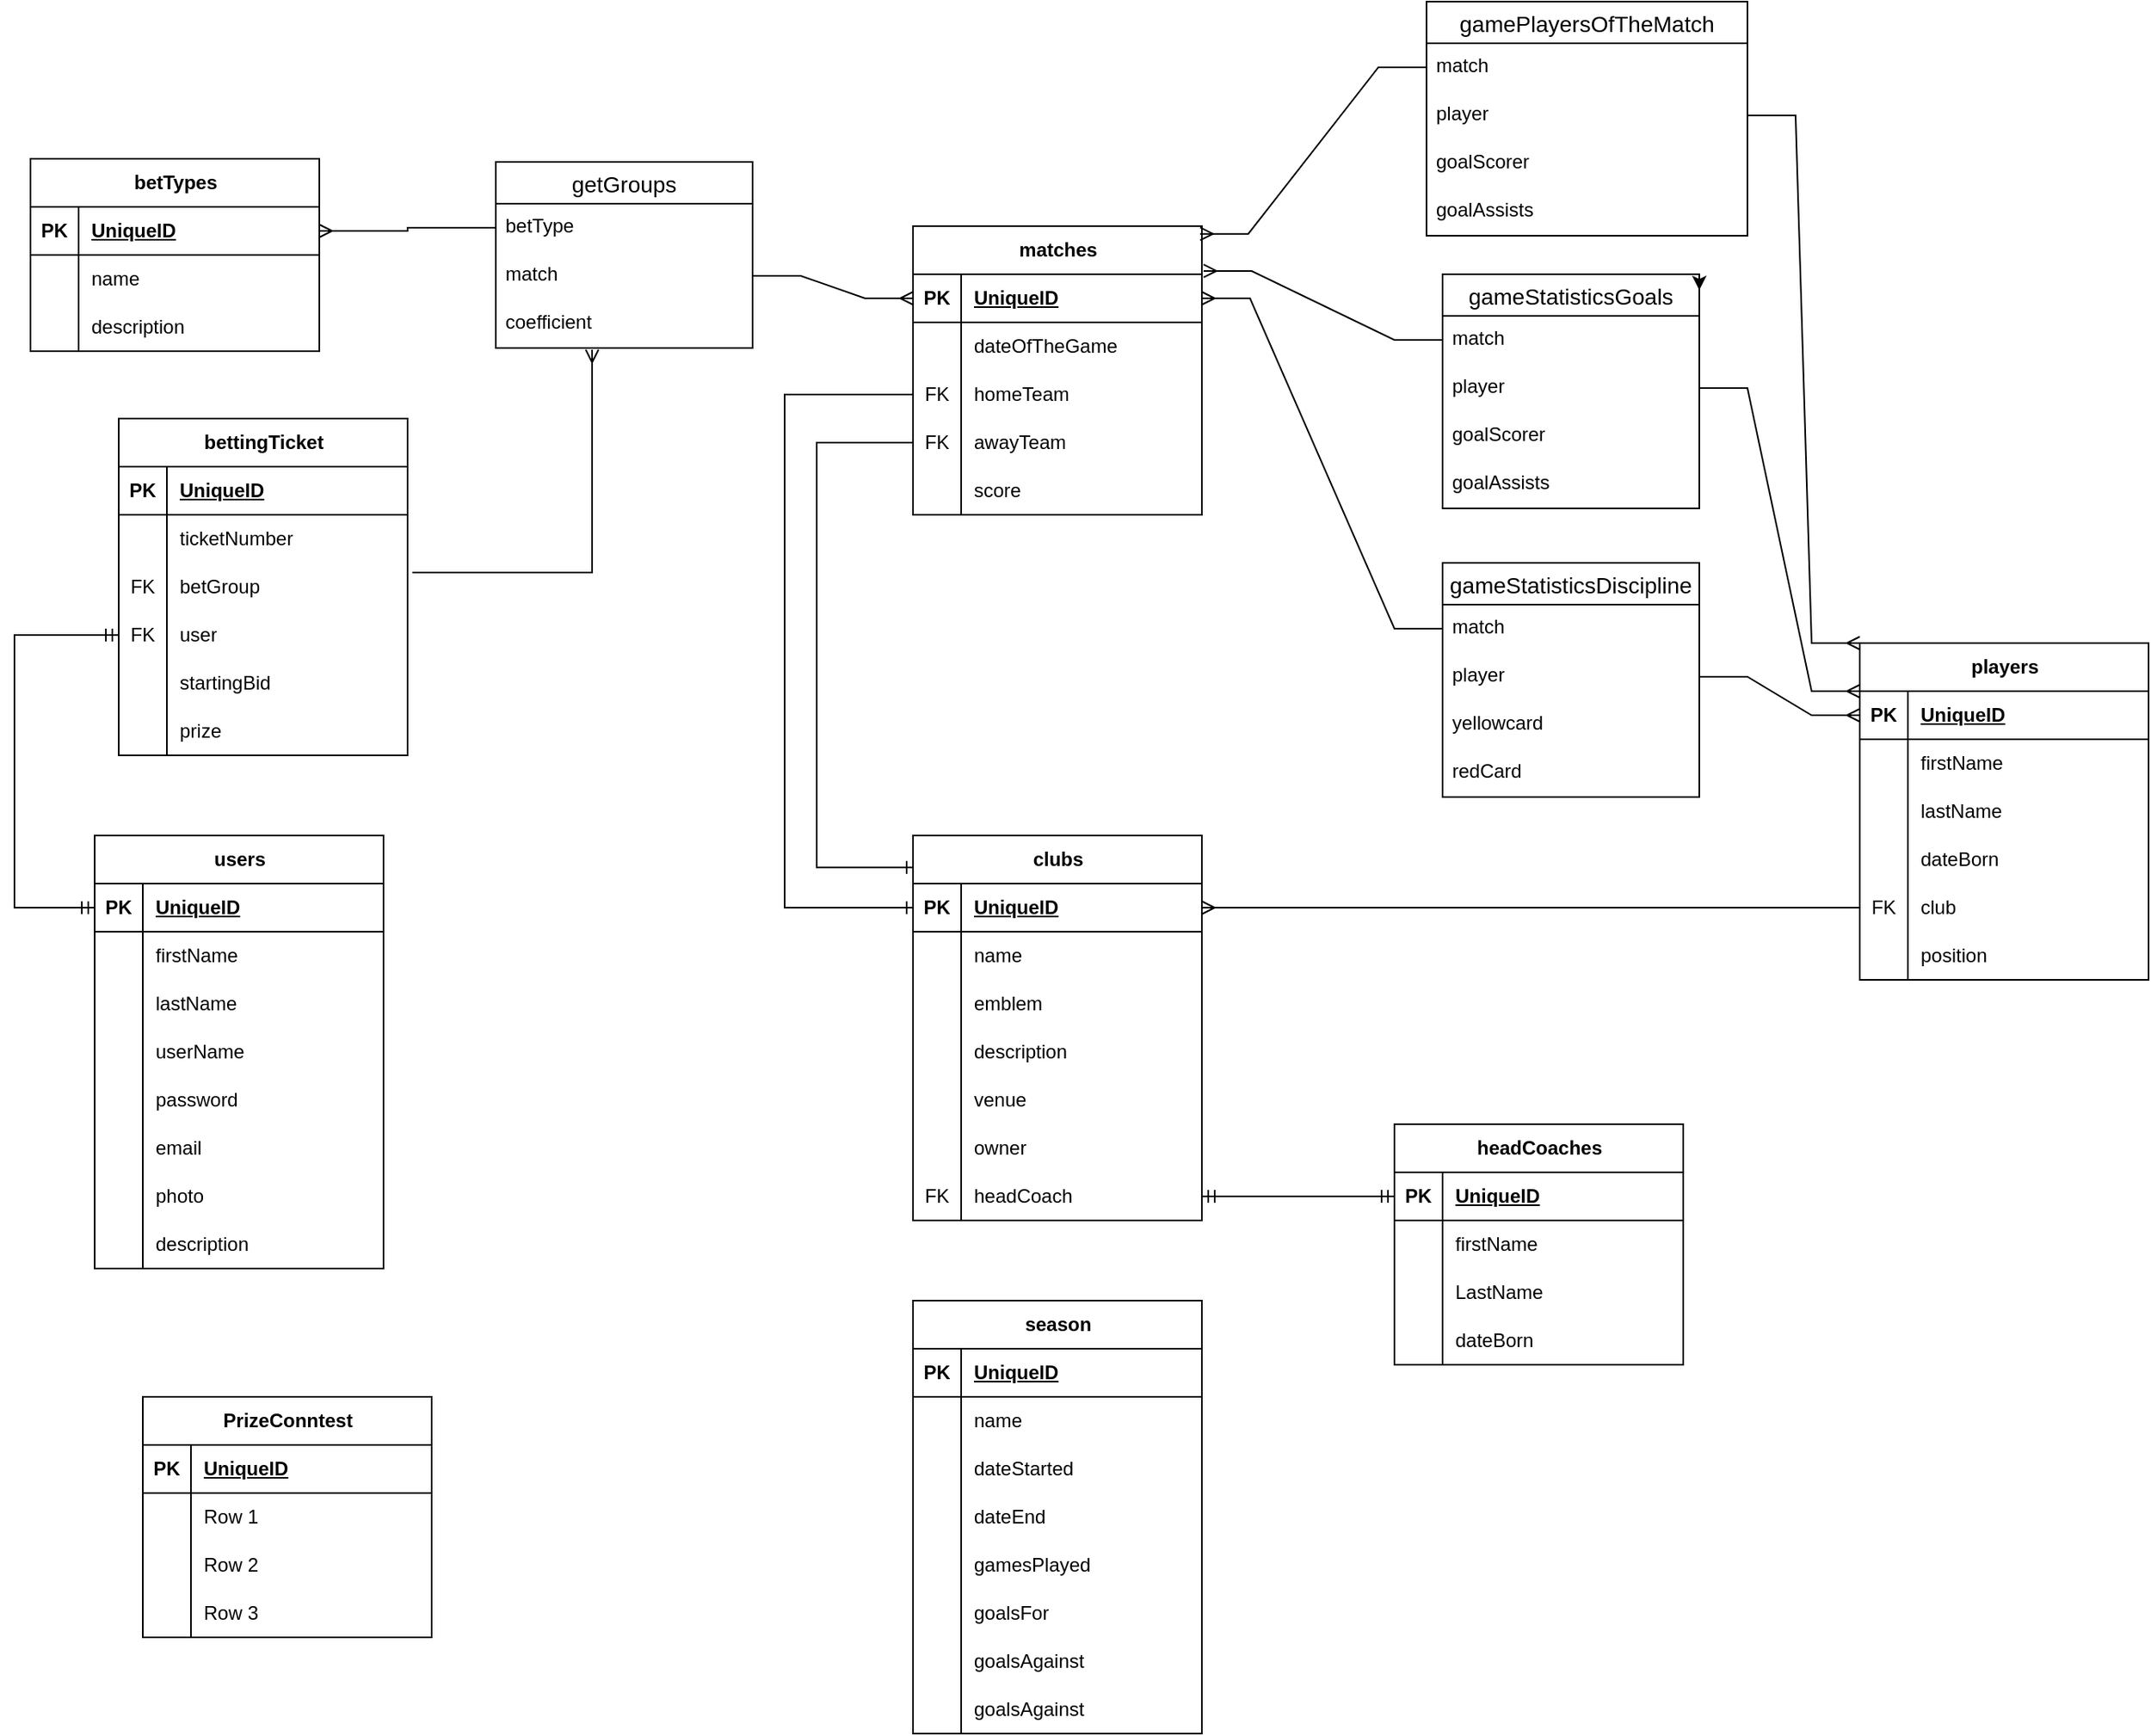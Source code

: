 <mxfile version="22.1.4" type="device">
  <diagram name="Page-1" id="GRCis7J6Lb1w_EySjMdK">
    <mxGraphModel dx="2066" dy="2314" grid="1" gridSize="10" guides="1" tooltips="1" connect="1" arrows="1" fold="1" page="1" pageScale="1" pageWidth="827" pageHeight="1169" math="0" shadow="0">
      <root>
        <mxCell id="0" />
        <mxCell id="1" parent="0" />
        <mxCell id="CduwQ-s-fMWIm8klkNz6-1" value="users" style="shape=table;startSize=30;container=1;collapsible=1;childLayout=tableLayout;fixedRows=1;rowLines=0;fontStyle=1;align=center;resizeLast=1;html=1;" vertex="1" parent="1">
          <mxGeometry x="70" y="180" width="180" height="270" as="geometry" />
        </mxCell>
        <mxCell id="CduwQ-s-fMWIm8klkNz6-2" value="" style="shape=tableRow;horizontal=0;startSize=0;swimlaneHead=0;swimlaneBody=0;fillColor=none;collapsible=0;dropTarget=0;points=[[0,0.5],[1,0.5]];portConstraint=eastwest;top=0;left=0;right=0;bottom=1;" vertex="1" parent="CduwQ-s-fMWIm8klkNz6-1">
          <mxGeometry y="30" width="180" height="30" as="geometry" />
        </mxCell>
        <mxCell id="CduwQ-s-fMWIm8klkNz6-3" value="PK" style="shape=partialRectangle;connectable=0;fillColor=none;top=0;left=0;bottom=0;right=0;fontStyle=1;overflow=hidden;whiteSpace=wrap;html=1;" vertex="1" parent="CduwQ-s-fMWIm8klkNz6-2">
          <mxGeometry width="30" height="30" as="geometry">
            <mxRectangle width="30" height="30" as="alternateBounds" />
          </mxGeometry>
        </mxCell>
        <mxCell id="CduwQ-s-fMWIm8klkNz6-4" value="UniqueID" style="shape=partialRectangle;connectable=0;fillColor=none;top=0;left=0;bottom=0;right=0;align=left;spacingLeft=6;fontStyle=5;overflow=hidden;whiteSpace=wrap;html=1;" vertex="1" parent="CduwQ-s-fMWIm8klkNz6-2">
          <mxGeometry x="30" width="150" height="30" as="geometry">
            <mxRectangle width="150" height="30" as="alternateBounds" />
          </mxGeometry>
        </mxCell>
        <mxCell id="CduwQ-s-fMWIm8klkNz6-5" value="" style="shape=tableRow;horizontal=0;startSize=0;swimlaneHead=0;swimlaneBody=0;fillColor=none;collapsible=0;dropTarget=0;points=[[0,0.5],[1,0.5]];portConstraint=eastwest;top=0;left=0;right=0;bottom=0;" vertex="1" parent="CduwQ-s-fMWIm8klkNz6-1">
          <mxGeometry y="60" width="180" height="30" as="geometry" />
        </mxCell>
        <mxCell id="CduwQ-s-fMWIm8klkNz6-6" value="" style="shape=partialRectangle;connectable=0;fillColor=none;top=0;left=0;bottom=0;right=0;editable=1;overflow=hidden;whiteSpace=wrap;html=1;" vertex="1" parent="CduwQ-s-fMWIm8klkNz6-5">
          <mxGeometry width="30" height="30" as="geometry">
            <mxRectangle width="30" height="30" as="alternateBounds" />
          </mxGeometry>
        </mxCell>
        <mxCell id="CduwQ-s-fMWIm8klkNz6-7" value="firstName" style="shape=partialRectangle;connectable=0;fillColor=none;top=0;left=0;bottom=0;right=0;align=left;spacingLeft=6;overflow=hidden;whiteSpace=wrap;html=1;" vertex="1" parent="CduwQ-s-fMWIm8klkNz6-5">
          <mxGeometry x="30" width="150" height="30" as="geometry">
            <mxRectangle width="150" height="30" as="alternateBounds" />
          </mxGeometry>
        </mxCell>
        <mxCell id="CduwQ-s-fMWIm8klkNz6-8" value="" style="shape=tableRow;horizontal=0;startSize=0;swimlaneHead=0;swimlaneBody=0;fillColor=none;collapsible=0;dropTarget=0;points=[[0,0.5],[1,0.5]];portConstraint=eastwest;top=0;left=0;right=0;bottom=0;" vertex="1" parent="CduwQ-s-fMWIm8klkNz6-1">
          <mxGeometry y="90" width="180" height="30" as="geometry" />
        </mxCell>
        <mxCell id="CduwQ-s-fMWIm8klkNz6-9" value="" style="shape=partialRectangle;connectable=0;fillColor=none;top=0;left=0;bottom=0;right=0;editable=1;overflow=hidden;whiteSpace=wrap;html=1;" vertex="1" parent="CduwQ-s-fMWIm8klkNz6-8">
          <mxGeometry width="30" height="30" as="geometry">
            <mxRectangle width="30" height="30" as="alternateBounds" />
          </mxGeometry>
        </mxCell>
        <mxCell id="CduwQ-s-fMWIm8klkNz6-10" value="lastName" style="shape=partialRectangle;connectable=0;fillColor=none;top=0;left=0;bottom=0;right=0;align=left;spacingLeft=6;overflow=hidden;whiteSpace=wrap;html=1;" vertex="1" parent="CduwQ-s-fMWIm8klkNz6-8">
          <mxGeometry x="30" width="150" height="30" as="geometry">
            <mxRectangle width="150" height="30" as="alternateBounds" />
          </mxGeometry>
        </mxCell>
        <mxCell id="CduwQ-s-fMWIm8klkNz6-11" value="" style="shape=tableRow;horizontal=0;startSize=0;swimlaneHead=0;swimlaneBody=0;fillColor=none;collapsible=0;dropTarget=0;points=[[0,0.5],[1,0.5]];portConstraint=eastwest;top=0;left=0;right=0;bottom=0;" vertex="1" parent="CduwQ-s-fMWIm8klkNz6-1">
          <mxGeometry y="120" width="180" height="30" as="geometry" />
        </mxCell>
        <mxCell id="CduwQ-s-fMWIm8klkNz6-12" value="" style="shape=partialRectangle;connectable=0;fillColor=none;top=0;left=0;bottom=0;right=0;editable=1;overflow=hidden;whiteSpace=wrap;html=1;" vertex="1" parent="CduwQ-s-fMWIm8klkNz6-11">
          <mxGeometry width="30" height="30" as="geometry">
            <mxRectangle width="30" height="30" as="alternateBounds" />
          </mxGeometry>
        </mxCell>
        <mxCell id="CduwQ-s-fMWIm8klkNz6-13" value="userName" style="shape=partialRectangle;connectable=0;fillColor=none;top=0;left=0;bottom=0;right=0;align=left;spacingLeft=6;overflow=hidden;whiteSpace=wrap;html=1;" vertex="1" parent="CduwQ-s-fMWIm8klkNz6-11">
          <mxGeometry x="30" width="150" height="30" as="geometry">
            <mxRectangle width="150" height="30" as="alternateBounds" />
          </mxGeometry>
        </mxCell>
        <mxCell id="CduwQ-s-fMWIm8klkNz6-14" value="" style="shape=tableRow;horizontal=0;startSize=0;swimlaneHead=0;swimlaneBody=0;fillColor=none;collapsible=0;dropTarget=0;points=[[0,0.5],[1,0.5]];portConstraint=eastwest;top=0;left=0;right=0;bottom=0;" vertex="1" parent="CduwQ-s-fMWIm8klkNz6-1">
          <mxGeometry y="150" width="180" height="30" as="geometry" />
        </mxCell>
        <mxCell id="CduwQ-s-fMWIm8klkNz6-15" value="" style="shape=partialRectangle;connectable=0;fillColor=none;top=0;left=0;bottom=0;right=0;editable=1;overflow=hidden;whiteSpace=wrap;html=1;" vertex="1" parent="CduwQ-s-fMWIm8klkNz6-14">
          <mxGeometry width="30" height="30" as="geometry">
            <mxRectangle width="30" height="30" as="alternateBounds" />
          </mxGeometry>
        </mxCell>
        <mxCell id="CduwQ-s-fMWIm8klkNz6-16" value="password" style="shape=partialRectangle;connectable=0;fillColor=none;top=0;left=0;bottom=0;right=0;align=left;spacingLeft=6;overflow=hidden;whiteSpace=wrap;html=1;" vertex="1" parent="CduwQ-s-fMWIm8klkNz6-14">
          <mxGeometry x="30" width="150" height="30" as="geometry">
            <mxRectangle width="150" height="30" as="alternateBounds" />
          </mxGeometry>
        </mxCell>
        <mxCell id="CduwQ-s-fMWIm8klkNz6-17" value="" style="shape=tableRow;horizontal=0;startSize=0;swimlaneHead=0;swimlaneBody=0;fillColor=none;collapsible=0;dropTarget=0;points=[[0,0.5],[1,0.5]];portConstraint=eastwest;top=0;left=0;right=0;bottom=0;" vertex="1" parent="CduwQ-s-fMWIm8klkNz6-1">
          <mxGeometry y="180" width="180" height="30" as="geometry" />
        </mxCell>
        <mxCell id="CduwQ-s-fMWIm8klkNz6-18" value="" style="shape=partialRectangle;connectable=0;fillColor=none;top=0;left=0;bottom=0;right=0;editable=1;overflow=hidden;whiteSpace=wrap;html=1;" vertex="1" parent="CduwQ-s-fMWIm8klkNz6-17">
          <mxGeometry width="30" height="30" as="geometry">
            <mxRectangle width="30" height="30" as="alternateBounds" />
          </mxGeometry>
        </mxCell>
        <mxCell id="CduwQ-s-fMWIm8klkNz6-19" value="email" style="shape=partialRectangle;connectable=0;fillColor=none;top=0;left=0;bottom=0;right=0;align=left;spacingLeft=6;overflow=hidden;whiteSpace=wrap;html=1;" vertex="1" parent="CduwQ-s-fMWIm8klkNz6-17">
          <mxGeometry x="30" width="150" height="30" as="geometry">
            <mxRectangle width="150" height="30" as="alternateBounds" />
          </mxGeometry>
        </mxCell>
        <mxCell id="CduwQ-s-fMWIm8klkNz6-20" value="" style="shape=tableRow;horizontal=0;startSize=0;swimlaneHead=0;swimlaneBody=0;fillColor=none;collapsible=0;dropTarget=0;points=[[0,0.5],[1,0.5]];portConstraint=eastwest;top=0;left=0;right=0;bottom=0;" vertex="1" parent="CduwQ-s-fMWIm8klkNz6-1">
          <mxGeometry y="210" width="180" height="30" as="geometry" />
        </mxCell>
        <mxCell id="CduwQ-s-fMWIm8klkNz6-21" value="" style="shape=partialRectangle;connectable=0;fillColor=none;top=0;left=0;bottom=0;right=0;editable=1;overflow=hidden;whiteSpace=wrap;html=1;" vertex="1" parent="CduwQ-s-fMWIm8klkNz6-20">
          <mxGeometry width="30" height="30" as="geometry">
            <mxRectangle width="30" height="30" as="alternateBounds" />
          </mxGeometry>
        </mxCell>
        <mxCell id="CduwQ-s-fMWIm8klkNz6-22" value="photo" style="shape=partialRectangle;connectable=0;fillColor=none;top=0;left=0;bottom=0;right=0;align=left;spacingLeft=6;overflow=hidden;whiteSpace=wrap;html=1;" vertex="1" parent="CduwQ-s-fMWIm8klkNz6-20">
          <mxGeometry x="30" width="150" height="30" as="geometry">
            <mxRectangle width="150" height="30" as="alternateBounds" />
          </mxGeometry>
        </mxCell>
        <mxCell id="CduwQ-s-fMWIm8klkNz6-23" value="" style="shape=tableRow;horizontal=0;startSize=0;swimlaneHead=0;swimlaneBody=0;fillColor=none;collapsible=0;dropTarget=0;points=[[0,0.5],[1,0.5]];portConstraint=eastwest;top=0;left=0;right=0;bottom=0;" vertex="1" parent="CduwQ-s-fMWIm8klkNz6-1">
          <mxGeometry y="240" width="180" height="30" as="geometry" />
        </mxCell>
        <mxCell id="CduwQ-s-fMWIm8klkNz6-24" value="" style="shape=partialRectangle;connectable=0;fillColor=none;top=0;left=0;bottom=0;right=0;editable=1;overflow=hidden;whiteSpace=wrap;html=1;" vertex="1" parent="CduwQ-s-fMWIm8klkNz6-23">
          <mxGeometry width="30" height="30" as="geometry">
            <mxRectangle width="30" height="30" as="alternateBounds" />
          </mxGeometry>
        </mxCell>
        <mxCell id="CduwQ-s-fMWIm8klkNz6-25" value="description" style="shape=partialRectangle;connectable=0;fillColor=none;top=0;left=0;bottom=0;right=0;align=left;spacingLeft=6;overflow=hidden;whiteSpace=wrap;html=1;" vertex="1" parent="CduwQ-s-fMWIm8klkNz6-23">
          <mxGeometry x="30" width="150" height="30" as="geometry">
            <mxRectangle width="150" height="30" as="alternateBounds" />
          </mxGeometry>
        </mxCell>
        <mxCell id="CduwQ-s-fMWIm8klkNz6-35" value="clubs" style="shape=table;startSize=30;container=1;collapsible=1;childLayout=tableLayout;fixedRows=1;rowLines=0;fontStyle=1;align=center;resizeLast=1;html=1;" vertex="1" parent="1">
          <mxGeometry x="580" y="180" width="180" height="240" as="geometry" />
        </mxCell>
        <mxCell id="CduwQ-s-fMWIm8klkNz6-36" value="" style="shape=tableRow;horizontal=0;startSize=0;swimlaneHead=0;swimlaneBody=0;fillColor=none;collapsible=0;dropTarget=0;points=[[0,0.5],[1,0.5]];portConstraint=eastwest;top=0;left=0;right=0;bottom=1;" vertex="1" parent="CduwQ-s-fMWIm8klkNz6-35">
          <mxGeometry y="30" width="180" height="30" as="geometry" />
        </mxCell>
        <mxCell id="CduwQ-s-fMWIm8klkNz6-37" value="PK" style="shape=partialRectangle;connectable=0;fillColor=none;top=0;left=0;bottom=0;right=0;fontStyle=1;overflow=hidden;whiteSpace=wrap;html=1;" vertex="1" parent="CduwQ-s-fMWIm8klkNz6-36">
          <mxGeometry width="30" height="30" as="geometry">
            <mxRectangle width="30" height="30" as="alternateBounds" />
          </mxGeometry>
        </mxCell>
        <mxCell id="CduwQ-s-fMWIm8klkNz6-38" value="UniqueID" style="shape=partialRectangle;connectable=0;fillColor=none;top=0;left=0;bottom=0;right=0;align=left;spacingLeft=6;fontStyle=5;overflow=hidden;whiteSpace=wrap;html=1;" vertex="1" parent="CduwQ-s-fMWIm8klkNz6-36">
          <mxGeometry x="30" width="150" height="30" as="geometry">
            <mxRectangle width="150" height="30" as="alternateBounds" />
          </mxGeometry>
        </mxCell>
        <mxCell id="CduwQ-s-fMWIm8klkNz6-39" value="" style="shape=tableRow;horizontal=0;startSize=0;swimlaneHead=0;swimlaneBody=0;fillColor=none;collapsible=0;dropTarget=0;points=[[0,0.5],[1,0.5]];portConstraint=eastwest;top=0;left=0;right=0;bottom=0;" vertex="1" parent="CduwQ-s-fMWIm8klkNz6-35">
          <mxGeometry y="60" width="180" height="30" as="geometry" />
        </mxCell>
        <mxCell id="CduwQ-s-fMWIm8klkNz6-40" value="" style="shape=partialRectangle;connectable=0;fillColor=none;top=0;left=0;bottom=0;right=0;editable=1;overflow=hidden;whiteSpace=wrap;html=1;" vertex="1" parent="CduwQ-s-fMWIm8klkNz6-39">
          <mxGeometry width="30" height="30" as="geometry">
            <mxRectangle width="30" height="30" as="alternateBounds" />
          </mxGeometry>
        </mxCell>
        <mxCell id="CduwQ-s-fMWIm8klkNz6-41" value="name" style="shape=partialRectangle;connectable=0;fillColor=none;top=0;left=0;bottom=0;right=0;align=left;spacingLeft=6;overflow=hidden;whiteSpace=wrap;html=1;" vertex="1" parent="CduwQ-s-fMWIm8klkNz6-39">
          <mxGeometry x="30" width="150" height="30" as="geometry">
            <mxRectangle width="150" height="30" as="alternateBounds" />
          </mxGeometry>
        </mxCell>
        <mxCell id="CduwQ-s-fMWIm8klkNz6-42" value="" style="shape=tableRow;horizontal=0;startSize=0;swimlaneHead=0;swimlaneBody=0;fillColor=none;collapsible=0;dropTarget=0;points=[[0,0.5],[1,0.5]];portConstraint=eastwest;top=0;left=0;right=0;bottom=0;" vertex="1" parent="CduwQ-s-fMWIm8klkNz6-35">
          <mxGeometry y="90" width="180" height="30" as="geometry" />
        </mxCell>
        <mxCell id="CduwQ-s-fMWIm8klkNz6-43" value="" style="shape=partialRectangle;connectable=0;fillColor=none;top=0;left=0;bottom=0;right=0;editable=1;overflow=hidden;whiteSpace=wrap;html=1;" vertex="1" parent="CduwQ-s-fMWIm8klkNz6-42">
          <mxGeometry width="30" height="30" as="geometry">
            <mxRectangle width="30" height="30" as="alternateBounds" />
          </mxGeometry>
        </mxCell>
        <mxCell id="CduwQ-s-fMWIm8klkNz6-44" value="emblem" style="shape=partialRectangle;connectable=0;fillColor=none;top=0;left=0;bottom=0;right=0;align=left;spacingLeft=6;overflow=hidden;whiteSpace=wrap;html=1;" vertex="1" parent="CduwQ-s-fMWIm8klkNz6-42">
          <mxGeometry x="30" width="150" height="30" as="geometry">
            <mxRectangle width="150" height="30" as="alternateBounds" />
          </mxGeometry>
        </mxCell>
        <mxCell id="CduwQ-s-fMWIm8klkNz6-45" value="" style="shape=tableRow;horizontal=0;startSize=0;swimlaneHead=0;swimlaneBody=0;fillColor=none;collapsible=0;dropTarget=0;points=[[0,0.5],[1,0.5]];portConstraint=eastwest;top=0;left=0;right=0;bottom=0;" vertex="1" parent="CduwQ-s-fMWIm8klkNz6-35">
          <mxGeometry y="120" width="180" height="30" as="geometry" />
        </mxCell>
        <mxCell id="CduwQ-s-fMWIm8klkNz6-46" value="" style="shape=partialRectangle;connectable=0;fillColor=none;top=0;left=0;bottom=0;right=0;editable=1;overflow=hidden;whiteSpace=wrap;html=1;" vertex="1" parent="CduwQ-s-fMWIm8klkNz6-45">
          <mxGeometry width="30" height="30" as="geometry">
            <mxRectangle width="30" height="30" as="alternateBounds" />
          </mxGeometry>
        </mxCell>
        <mxCell id="CduwQ-s-fMWIm8klkNz6-47" value="description" style="shape=partialRectangle;connectable=0;fillColor=none;top=0;left=0;bottom=0;right=0;align=left;spacingLeft=6;overflow=hidden;whiteSpace=wrap;html=1;" vertex="1" parent="CduwQ-s-fMWIm8klkNz6-45">
          <mxGeometry x="30" width="150" height="30" as="geometry">
            <mxRectangle width="150" height="30" as="alternateBounds" />
          </mxGeometry>
        </mxCell>
        <mxCell id="CduwQ-s-fMWIm8klkNz6-48" value="" style="shape=tableRow;horizontal=0;startSize=0;swimlaneHead=0;swimlaneBody=0;fillColor=none;collapsible=0;dropTarget=0;points=[[0,0.5],[1,0.5]];portConstraint=eastwest;top=0;left=0;right=0;bottom=0;" vertex="1" parent="CduwQ-s-fMWIm8klkNz6-35">
          <mxGeometry y="150" width="180" height="30" as="geometry" />
        </mxCell>
        <mxCell id="CduwQ-s-fMWIm8klkNz6-49" value="" style="shape=partialRectangle;connectable=0;fillColor=none;top=0;left=0;bottom=0;right=0;editable=1;overflow=hidden;whiteSpace=wrap;html=1;" vertex="1" parent="CduwQ-s-fMWIm8klkNz6-48">
          <mxGeometry width="30" height="30" as="geometry">
            <mxRectangle width="30" height="30" as="alternateBounds" />
          </mxGeometry>
        </mxCell>
        <mxCell id="CduwQ-s-fMWIm8klkNz6-50" value="venue" style="shape=partialRectangle;connectable=0;fillColor=none;top=0;left=0;bottom=0;right=0;align=left;spacingLeft=6;overflow=hidden;whiteSpace=wrap;html=1;" vertex="1" parent="CduwQ-s-fMWIm8klkNz6-48">
          <mxGeometry x="30" width="150" height="30" as="geometry">
            <mxRectangle width="150" height="30" as="alternateBounds" />
          </mxGeometry>
        </mxCell>
        <mxCell id="CduwQ-s-fMWIm8klkNz6-107" value="" style="shape=tableRow;horizontal=0;startSize=0;swimlaneHead=0;swimlaneBody=0;fillColor=none;collapsible=0;dropTarget=0;points=[[0,0.5],[1,0.5]];portConstraint=eastwest;top=0;left=0;right=0;bottom=0;" vertex="1" parent="CduwQ-s-fMWIm8klkNz6-35">
          <mxGeometry y="180" width="180" height="30" as="geometry" />
        </mxCell>
        <mxCell id="CduwQ-s-fMWIm8klkNz6-108" value="" style="shape=partialRectangle;connectable=0;fillColor=none;top=0;left=0;bottom=0;right=0;editable=1;overflow=hidden;whiteSpace=wrap;html=1;" vertex="1" parent="CduwQ-s-fMWIm8klkNz6-107">
          <mxGeometry width="30" height="30" as="geometry">
            <mxRectangle width="30" height="30" as="alternateBounds" />
          </mxGeometry>
        </mxCell>
        <mxCell id="CduwQ-s-fMWIm8klkNz6-109" value="owner" style="shape=partialRectangle;connectable=0;fillColor=none;top=0;left=0;bottom=0;right=0;align=left;spacingLeft=6;overflow=hidden;whiteSpace=wrap;html=1;" vertex="1" parent="CduwQ-s-fMWIm8klkNz6-107">
          <mxGeometry x="30" width="150" height="30" as="geometry">
            <mxRectangle width="150" height="30" as="alternateBounds" />
          </mxGeometry>
        </mxCell>
        <mxCell id="CduwQ-s-fMWIm8klkNz6-110" value="" style="shape=tableRow;horizontal=0;startSize=0;swimlaneHead=0;swimlaneBody=0;fillColor=none;collapsible=0;dropTarget=0;points=[[0,0.5],[1,0.5]];portConstraint=eastwest;top=0;left=0;right=0;bottom=0;" vertex="1" parent="CduwQ-s-fMWIm8klkNz6-35">
          <mxGeometry y="210" width="180" height="30" as="geometry" />
        </mxCell>
        <mxCell id="CduwQ-s-fMWIm8klkNz6-111" value="FK" style="shape=partialRectangle;connectable=0;fillColor=none;top=0;left=0;bottom=0;right=0;editable=1;overflow=hidden;whiteSpace=wrap;html=1;" vertex="1" parent="CduwQ-s-fMWIm8klkNz6-110">
          <mxGeometry width="30" height="30" as="geometry">
            <mxRectangle width="30" height="30" as="alternateBounds" />
          </mxGeometry>
        </mxCell>
        <mxCell id="CduwQ-s-fMWIm8klkNz6-112" value="headCoach" style="shape=partialRectangle;connectable=0;fillColor=none;top=0;left=0;bottom=0;right=0;align=left;spacingLeft=6;overflow=hidden;whiteSpace=wrap;html=1;" vertex="1" parent="CduwQ-s-fMWIm8klkNz6-110">
          <mxGeometry x="30" width="150" height="30" as="geometry">
            <mxRectangle width="150" height="30" as="alternateBounds" />
          </mxGeometry>
        </mxCell>
        <mxCell id="CduwQ-s-fMWIm8klkNz6-60" value="season" style="shape=table;startSize=30;container=1;collapsible=1;childLayout=tableLayout;fixedRows=1;rowLines=0;fontStyle=1;align=center;resizeLast=1;html=1;" vertex="1" parent="1">
          <mxGeometry x="580" y="470" width="180" height="270" as="geometry" />
        </mxCell>
        <mxCell id="CduwQ-s-fMWIm8klkNz6-61" value="" style="shape=tableRow;horizontal=0;startSize=0;swimlaneHead=0;swimlaneBody=0;fillColor=none;collapsible=0;dropTarget=0;points=[[0,0.5],[1,0.5]];portConstraint=eastwest;top=0;left=0;right=0;bottom=1;" vertex="1" parent="CduwQ-s-fMWIm8klkNz6-60">
          <mxGeometry y="30" width="180" height="30" as="geometry" />
        </mxCell>
        <mxCell id="CduwQ-s-fMWIm8klkNz6-62" value="PK" style="shape=partialRectangle;connectable=0;fillColor=none;top=0;left=0;bottom=0;right=0;fontStyle=1;overflow=hidden;whiteSpace=wrap;html=1;" vertex="1" parent="CduwQ-s-fMWIm8klkNz6-61">
          <mxGeometry width="30" height="30" as="geometry">
            <mxRectangle width="30" height="30" as="alternateBounds" />
          </mxGeometry>
        </mxCell>
        <mxCell id="CduwQ-s-fMWIm8klkNz6-63" value="UniqueID" style="shape=partialRectangle;connectable=0;fillColor=none;top=0;left=0;bottom=0;right=0;align=left;spacingLeft=6;fontStyle=5;overflow=hidden;whiteSpace=wrap;html=1;" vertex="1" parent="CduwQ-s-fMWIm8klkNz6-61">
          <mxGeometry x="30" width="150" height="30" as="geometry">
            <mxRectangle width="150" height="30" as="alternateBounds" />
          </mxGeometry>
        </mxCell>
        <mxCell id="CduwQ-s-fMWIm8klkNz6-64" value="" style="shape=tableRow;horizontal=0;startSize=0;swimlaneHead=0;swimlaneBody=0;fillColor=none;collapsible=0;dropTarget=0;points=[[0,0.5],[1,0.5]];portConstraint=eastwest;top=0;left=0;right=0;bottom=0;" vertex="1" parent="CduwQ-s-fMWIm8klkNz6-60">
          <mxGeometry y="60" width="180" height="30" as="geometry" />
        </mxCell>
        <mxCell id="CduwQ-s-fMWIm8klkNz6-65" value="" style="shape=partialRectangle;connectable=0;fillColor=none;top=0;left=0;bottom=0;right=0;editable=1;overflow=hidden;whiteSpace=wrap;html=1;" vertex="1" parent="CduwQ-s-fMWIm8klkNz6-64">
          <mxGeometry width="30" height="30" as="geometry">
            <mxRectangle width="30" height="30" as="alternateBounds" />
          </mxGeometry>
        </mxCell>
        <mxCell id="CduwQ-s-fMWIm8klkNz6-66" value="name" style="shape=partialRectangle;connectable=0;fillColor=none;top=0;left=0;bottom=0;right=0;align=left;spacingLeft=6;overflow=hidden;whiteSpace=wrap;html=1;" vertex="1" parent="CduwQ-s-fMWIm8klkNz6-64">
          <mxGeometry x="30" width="150" height="30" as="geometry">
            <mxRectangle width="150" height="30" as="alternateBounds" />
          </mxGeometry>
        </mxCell>
        <mxCell id="CduwQ-s-fMWIm8klkNz6-67" value="" style="shape=tableRow;horizontal=0;startSize=0;swimlaneHead=0;swimlaneBody=0;fillColor=none;collapsible=0;dropTarget=0;points=[[0,0.5],[1,0.5]];portConstraint=eastwest;top=0;left=0;right=0;bottom=0;" vertex="1" parent="CduwQ-s-fMWIm8klkNz6-60">
          <mxGeometry y="90" width="180" height="30" as="geometry" />
        </mxCell>
        <mxCell id="CduwQ-s-fMWIm8klkNz6-68" value="" style="shape=partialRectangle;connectable=0;fillColor=none;top=0;left=0;bottom=0;right=0;editable=1;overflow=hidden;whiteSpace=wrap;html=1;" vertex="1" parent="CduwQ-s-fMWIm8klkNz6-67">
          <mxGeometry width="30" height="30" as="geometry">
            <mxRectangle width="30" height="30" as="alternateBounds" />
          </mxGeometry>
        </mxCell>
        <mxCell id="CduwQ-s-fMWIm8klkNz6-69" value="dateStarted" style="shape=partialRectangle;connectable=0;fillColor=none;top=0;left=0;bottom=0;right=0;align=left;spacingLeft=6;overflow=hidden;whiteSpace=wrap;html=1;" vertex="1" parent="CduwQ-s-fMWIm8klkNz6-67">
          <mxGeometry x="30" width="150" height="30" as="geometry">
            <mxRectangle width="150" height="30" as="alternateBounds" />
          </mxGeometry>
        </mxCell>
        <mxCell id="CduwQ-s-fMWIm8klkNz6-70" value="" style="shape=tableRow;horizontal=0;startSize=0;swimlaneHead=0;swimlaneBody=0;fillColor=none;collapsible=0;dropTarget=0;points=[[0,0.5],[1,0.5]];portConstraint=eastwest;top=0;left=0;right=0;bottom=0;" vertex="1" parent="CduwQ-s-fMWIm8klkNz6-60">
          <mxGeometry y="120" width="180" height="30" as="geometry" />
        </mxCell>
        <mxCell id="CduwQ-s-fMWIm8klkNz6-71" value="" style="shape=partialRectangle;connectable=0;fillColor=none;top=0;left=0;bottom=0;right=0;editable=1;overflow=hidden;whiteSpace=wrap;html=1;" vertex="1" parent="CduwQ-s-fMWIm8klkNz6-70">
          <mxGeometry width="30" height="30" as="geometry">
            <mxRectangle width="30" height="30" as="alternateBounds" />
          </mxGeometry>
        </mxCell>
        <mxCell id="CduwQ-s-fMWIm8klkNz6-72" value="dateEnd" style="shape=partialRectangle;connectable=0;fillColor=none;top=0;left=0;bottom=0;right=0;align=left;spacingLeft=6;overflow=hidden;whiteSpace=wrap;html=1;" vertex="1" parent="CduwQ-s-fMWIm8klkNz6-70">
          <mxGeometry x="30" width="150" height="30" as="geometry">
            <mxRectangle width="150" height="30" as="alternateBounds" />
          </mxGeometry>
        </mxCell>
        <mxCell id="CduwQ-s-fMWIm8klkNz6-73" value="" style="shape=tableRow;horizontal=0;startSize=0;swimlaneHead=0;swimlaneBody=0;fillColor=none;collapsible=0;dropTarget=0;points=[[0,0.5],[1,0.5]];portConstraint=eastwest;top=0;left=0;right=0;bottom=0;" vertex="1" parent="CduwQ-s-fMWIm8klkNz6-60">
          <mxGeometry y="150" width="180" height="30" as="geometry" />
        </mxCell>
        <mxCell id="CduwQ-s-fMWIm8klkNz6-74" value="" style="shape=partialRectangle;connectable=0;fillColor=none;top=0;left=0;bottom=0;right=0;editable=1;overflow=hidden;whiteSpace=wrap;html=1;" vertex="1" parent="CduwQ-s-fMWIm8klkNz6-73">
          <mxGeometry width="30" height="30" as="geometry">
            <mxRectangle width="30" height="30" as="alternateBounds" />
          </mxGeometry>
        </mxCell>
        <mxCell id="CduwQ-s-fMWIm8klkNz6-75" value="gamesPlayed" style="shape=partialRectangle;connectable=0;fillColor=none;top=0;left=0;bottom=0;right=0;align=left;spacingLeft=6;overflow=hidden;whiteSpace=wrap;html=1;" vertex="1" parent="CduwQ-s-fMWIm8klkNz6-73">
          <mxGeometry x="30" width="150" height="30" as="geometry">
            <mxRectangle width="150" height="30" as="alternateBounds" />
          </mxGeometry>
        </mxCell>
        <mxCell id="CduwQ-s-fMWIm8klkNz6-76" value="" style="shape=tableRow;horizontal=0;startSize=0;swimlaneHead=0;swimlaneBody=0;fillColor=none;collapsible=0;dropTarget=0;points=[[0,0.5],[1,0.5]];portConstraint=eastwest;top=0;left=0;right=0;bottom=0;" vertex="1" parent="CduwQ-s-fMWIm8klkNz6-60">
          <mxGeometry y="180" width="180" height="30" as="geometry" />
        </mxCell>
        <mxCell id="CduwQ-s-fMWIm8klkNz6-77" value="" style="shape=partialRectangle;connectable=0;fillColor=none;top=0;left=0;bottom=0;right=0;editable=1;overflow=hidden;whiteSpace=wrap;html=1;" vertex="1" parent="CduwQ-s-fMWIm8klkNz6-76">
          <mxGeometry width="30" height="30" as="geometry">
            <mxRectangle width="30" height="30" as="alternateBounds" />
          </mxGeometry>
        </mxCell>
        <mxCell id="CduwQ-s-fMWIm8klkNz6-78" value="goalsFor" style="shape=partialRectangle;connectable=0;fillColor=none;top=0;left=0;bottom=0;right=0;align=left;spacingLeft=6;overflow=hidden;whiteSpace=wrap;html=1;" vertex="1" parent="CduwQ-s-fMWIm8klkNz6-76">
          <mxGeometry x="30" width="150" height="30" as="geometry">
            <mxRectangle width="150" height="30" as="alternateBounds" />
          </mxGeometry>
        </mxCell>
        <mxCell id="CduwQ-s-fMWIm8klkNz6-79" value="" style="shape=tableRow;horizontal=0;startSize=0;swimlaneHead=0;swimlaneBody=0;fillColor=none;collapsible=0;dropTarget=0;points=[[0,0.5],[1,0.5]];portConstraint=eastwest;top=0;left=0;right=0;bottom=0;" vertex="1" parent="CduwQ-s-fMWIm8klkNz6-60">
          <mxGeometry y="210" width="180" height="30" as="geometry" />
        </mxCell>
        <mxCell id="CduwQ-s-fMWIm8klkNz6-80" value="" style="shape=partialRectangle;connectable=0;fillColor=none;top=0;left=0;bottom=0;right=0;editable=1;overflow=hidden;whiteSpace=wrap;html=1;" vertex="1" parent="CduwQ-s-fMWIm8klkNz6-79">
          <mxGeometry width="30" height="30" as="geometry">
            <mxRectangle width="30" height="30" as="alternateBounds" />
          </mxGeometry>
        </mxCell>
        <mxCell id="CduwQ-s-fMWIm8klkNz6-81" value="goalsAgainst" style="shape=partialRectangle;connectable=0;fillColor=none;top=0;left=0;bottom=0;right=0;align=left;spacingLeft=6;overflow=hidden;whiteSpace=wrap;html=1;" vertex="1" parent="CduwQ-s-fMWIm8klkNz6-79">
          <mxGeometry x="30" width="150" height="30" as="geometry">
            <mxRectangle width="150" height="30" as="alternateBounds" />
          </mxGeometry>
        </mxCell>
        <mxCell id="CduwQ-s-fMWIm8klkNz6-82" value="" style="shape=tableRow;horizontal=0;startSize=0;swimlaneHead=0;swimlaneBody=0;fillColor=none;collapsible=0;dropTarget=0;points=[[0,0.5],[1,0.5]];portConstraint=eastwest;top=0;left=0;right=0;bottom=0;" vertex="1" parent="CduwQ-s-fMWIm8klkNz6-60">
          <mxGeometry y="240" width="180" height="30" as="geometry" />
        </mxCell>
        <mxCell id="CduwQ-s-fMWIm8klkNz6-83" value="" style="shape=partialRectangle;connectable=0;fillColor=none;top=0;left=0;bottom=0;right=0;editable=1;overflow=hidden;whiteSpace=wrap;html=1;" vertex="1" parent="CduwQ-s-fMWIm8klkNz6-82">
          <mxGeometry width="30" height="30" as="geometry">
            <mxRectangle width="30" height="30" as="alternateBounds" />
          </mxGeometry>
        </mxCell>
        <mxCell id="CduwQ-s-fMWIm8klkNz6-84" value="goalsAgainst" style="shape=partialRectangle;connectable=0;fillColor=none;top=0;left=0;bottom=0;right=0;align=left;spacingLeft=6;overflow=hidden;whiteSpace=wrap;html=1;" vertex="1" parent="CduwQ-s-fMWIm8klkNz6-82">
          <mxGeometry x="30" width="150" height="30" as="geometry">
            <mxRectangle width="150" height="30" as="alternateBounds" />
          </mxGeometry>
        </mxCell>
        <mxCell id="CduwQ-s-fMWIm8klkNz6-85" value="players" style="shape=table;startSize=30;container=1;collapsible=1;childLayout=tableLayout;fixedRows=1;rowLines=0;fontStyle=1;align=center;resizeLast=1;html=1;" vertex="1" parent="1">
          <mxGeometry x="1170" y="60" width="180" height="210" as="geometry" />
        </mxCell>
        <mxCell id="CduwQ-s-fMWIm8klkNz6-86" value="" style="shape=tableRow;horizontal=0;startSize=0;swimlaneHead=0;swimlaneBody=0;fillColor=none;collapsible=0;dropTarget=0;points=[[0,0.5],[1,0.5]];portConstraint=eastwest;top=0;left=0;right=0;bottom=1;" vertex="1" parent="CduwQ-s-fMWIm8klkNz6-85">
          <mxGeometry y="30" width="180" height="30" as="geometry" />
        </mxCell>
        <mxCell id="CduwQ-s-fMWIm8klkNz6-87" value="PK" style="shape=partialRectangle;connectable=0;fillColor=none;top=0;left=0;bottom=0;right=0;fontStyle=1;overflow=hidden;whiteSpace=wrap;html=1;" vertex="1" parent="CduwQ-s-fMWIm8klkNz6-86">
          <mxGeometry width="30" height="30" as="geometry">
            <mxRectangle width="30" height="30" as="alternateBounds" />
          </mxGeometry>
        </mxCell>
        <mxCell id="CduwQ-s-fMWIm8klkNz6-88" value="UniqueID" style="shape=partialRectangle;connectable=0;fillColor=none;top=0;left=0;bottom=0;right=0;align=left;spacingLeft=6;fontStyle=5;overflow=hidden;whiteSpace=wrap;html=1;" vertex="1" parent="CduwQ-s-fMWIm8klkNz6-86">
          <mxGeometry x="30" width="150" height="30" as="geometry">
            <mxRectangle width="150" height="30" as="alternateBounds" />
          </mxGeometry>
        </mxCell>
        <mxCell id="CduwQ-s-fMWIm8klkNz6-89" value="" style="shape=tableRow;horizontal=0;startSize=0;swimlaneHead=0;swimlaneBody=0;fillColor=none;collapsible=0;dropTarget=0;points=[[0,0.5],[1,0.5]];portConstraint=eastwest;top=0;left=0;right=0;bottom=0;" vertex="1" parent="CduwQ-s-fMWIm8klkNz6-85">
          <mxGeometry y="60" width="180" height="30" as="geometry" />
        </mxCell>
        <mxCell id="CduwQ-s-fMWIm8klkNz6-90" value="" style="shape=partialRectangle;connectable=0;fillColor=none;top=0;left=0;bottom=0;right=0;editable=1;overflow=hidden;whiteSpace=wrap;html=1;" vertex="1" parent="CduwQ-s-fMWIm8klkNz6-89">
          <mxGeometry width="30" height="30" as="geometry">
            <mxRectangle width="30" height="30" as="alternateBounds" />
          </mxGeometry>
        </mxCell>
        <mxCell id="CduwQ-s-fMWIm8klkNz6-91" value="firstName" style="shape=partialRectangle;connectable=0;fillColor=none;top=0;left=0;bottom=0;right=0;align=left;spacingLeft=6;overflow=hidden;whiteSpace=wrap;html=1;" vertex="1" parent="CduwQ-s-fMWIm8klkNz6-89">
          <mxGeometry x="30" width="150" height="30" as="geometry">
            <mxRectangle width="150" height="30" as="alternateBounds" />
          </mxGeometry>
        </mxCell>
        <mxCell id="CduwQ-s-fMWIm8klkNz6-92" value="" style="shape=tableRow;horizontal=0;startSize=0;swimlaneHead=0;swimlaneBody=0;fillColor=none;collapsible=0;dropTarget=0;points=[[0,0.5],[1,0.5]];portConstraint=eastwest;top=0;left=0;right=0;bottom=0;" vertex="1" parent="CduwQ-s-fMWIm8klkNz6-85">
          <mxGeometry y="90" width="180" height="30" as="geometry" />
        </mxCell>
        <mxCell id="CduwQ-s-fMWIm8klkNz6-93" value="" style="shape=partialRectangle;connectable=0;fillColor=none;top=0;left=0;bottom=0;right=0;editable=1;overflow=hidden;whiteSpace=wrap;html=1;" vertex="1" parent="CduwQ-s-fMWIm8klkNz6-92">
          <mxGeometry width="30" height="30" as="geometry">
            <mxRectangle width="30" height="30" as="alternateBounds" />
          </mxGeometry>
        </mxCell>
        <mxCell id="CduwQ-s-fMWIm8klkNz6-94" value="lastName" style="shape=partialRectangle;connectable=0;fillColor=none;top=0;left=0;bottom=0;right=0;align=left;spacingLeft=6;overflow=hidden;whiteSpace=wrap;html=1;" vertex="1" parent="CduwQ-s-fMWIm8klkNz6-92">
          <mxGeometry x="30" width="150" height="30" as="geometry">
            <mxRectangle width="150" height="30" as="alternateBounds" />
          </mxGeometry>
        </mxCell>
        <mxCell id="CduwQ-s-fMWIm8klkNz6-95" value="" style="shape=tableRow;horizontal=0;startSize=0;swimlaneHead=0;swimlaneBody=0;fillColor=none;collapsible=0;dropTarget=0;points=[[0,0.5],[1,0.5]];portConstraint=eastwest;top=0;left=0;right=0;bottom=0;" vertex="1" parent="CduwQ-s-fMWIm8klkNz6-85">
          <mxGeometry y="120" width="180" height="30" as="geometry" />
        </mxCell>
        <mxCell id="CduwQ-s-fMWIm8klkNz6-96" value="" style="shape=partialRectangle;connectable=0;fillColor=none;top=0;left=0;bottom=0;right=0;editable=1;overflow=hidden;whiteSpace=wrap;html=1;" vertex="1" parent="CduwQ-s-fMWIm8klkNz6-95">
          <mxGeometry width="30" height="30" as="geometry">
            <mxRectangle width="30" height="30" as="alternateBounds" />
          </mxGeometry>
        </mxCell>
        <mxCell id="CduwQ-s-fMWIm8klkNz6-97" value="dateBorn" style="shape=partialRectangle;connectable=0;fillColor=none;top=0;left=0;bottom=0;right=0;align=left;spacingLeft=6;overflow=hidden;whiteSpace=wrap;html=1;" vertex="1" parent="CduwQ-s-fMWIm8klkNz6-95">
          <mxGeometry x="30" width="150" height="30" as="geometry">
            <mxRectangle width="150" height="30" as="alternateBounds" />
          </mxGeometry>
        </mxCell>
        <mxCell id="CduwQ-s-fMWIm8klkNz6-98" value="" style="shape=tableRow;horizontal=0;startSize=0;swimlaneHead=0;swimlaneBody=0;fillColor=none;collapsible=0;dropTarget=0;points=[[0,0.5],[1,0.5]];portConstraint=eastwest;top=0;left=0;right=0;bottom=0;" vertex="1" parent="CduwQ-s-fMWIm8klkNz6-85">
          <mxGeometry y="150" width="180" height="30" as="geometry" />
        </mxCell>
        <mxCell id="CduwQ-s-fMWIm8klkNz6-99" value="FK" style="shape=partialRectangle;connectable=0;fillColor=none;top=0;left=0;bottom=0;right=0;editable=1;overflow=hidden;whiteSpace=wrap;html=1;" vertex="1" parent="CduwQ-s-fMWIm8klkNz6-98">
          <mxGeometry width="30" height="30" as="geometry">
            <mxRectangle width="30" height="30" as="alternateBounds" />
          </mxGeometry>
        </mxCell>
        <mxCell id="CduwQ-s-fMWIm8klkNz6-100" value="club" style="shape=partialRectangle;connectable=0;fillColor=none;top=0;left=0;bottom=0;right=0;align=left;spacingLeft=6;overflow=hidden;whiteSpace=wrap;html=1;" vertex="1" parent="CduwQ-s-fMWIm8klkNz6-98">
          <mxGeometry x="30" width="150" height="30" as="geometry">
            <mxRectangle width="150" height="30" as="alternateBounds" />
          </mxGeometry>
        </mxCell>
        <mxCell id="CduwQ-s-fMWIm8klkNz6-101" value="" style="shape=tableRow;horizontal=0;startSize=0;swimlaneHead=0;swimlaneBody=0;fillColor=none;collapsible=0;dropTarget=0;points=[[0,0.5],[1,0.5]];portConstraint=eastwest;top=0;left=0;right=0;bottom=0;" vertex="1" parent="CduwQ-s-fMWIm8klkNz6-85">
          <mxGeometry y="180" width="180" height="30" as="geometry" />
        </mxCell>
        <mxCell id="CduwQ-s-fMWIm8klkNz6-102" value="" style="shape=partialRectangle;connectable=0;fillColor=none;top=0;left=0;bottom=0;right=0;editable=1;overflow=hidden;whiteSpace=wrap;html=1;" vertex="1" parent="CduwQ-s-fMWIm8klkNz6-101">
          <mxGeometry width="30" height="30" as="geometry">
            <mxRectangle width="30" height="30" as="alternateBounds" />
          </mxGeometry>
        </mxCell>
        <mxCell id="CduwQ-s-fMWIm8klkNz6-103" value="position" style="shape=partialRectangle;connectable=0;fillColor=none;top=0;left=0;bottom=0;right=0;align=left;spacingLeft=6;overflow=hidden;whiteSpace=wrap;html=1;" vertex="1" parent="CduwQ-s-fMWIm8klkNz6-101">
          <mxGeometry x="30" width="150" height="30" as="geometry">
            <mxRectangle width="150" height="30" as="alternateBounds" />
          </mxGeometry>
        </mxCell>
        <mxCell id="CduwQ-s-fMWIm8klkNz6-113" value="" style="edgeStyle=entityRelationEdgeStyle;fontSize=12;html=1;endArrow=ERmany;rounded=0;entryX=1;entryY=0.5;entryDx=0;entryDy=0;exitX=0;exitY=0.5;exitDx=0;exitDy=0;" edge="1" parent="1" source="CduwQ-s-fMWIm8klkNz6-98" target="CduwQ-s-fMWIm8klkNz6-36">
          <mxGeometry width="100" height="100" relative="1" as="geometry">
            <mxPoint x="800" y="540" as="sourcePoint" />
            <mxPoint x="900" y="440" as="targetPoint" />
          </mxGeometry>
        </mxCell>
        <mxCell id="CduwQ-s-fMWIm8klkNz6-114" value="headCoaches" style="shape=table;startSize=30;container=1;collapsible=1;childLayout=tableLayout;fixedRows=1;rowLines=0;fontStyle=1;align=center;resizeLast=1;html=1;" vertex="1" parent="1">
          <mxGeometry x="880" y="360" width="180" height="150" as="geometry" />
        </mxCell>
        <mxCell id="CduwQ-s-fMWIm8klkNz6-115" value="" style="shape=tableRow;horizontal=0;startSize=0;swimlaneHead=0;swimlaneBody=0;fillColor=none;collapsible=0;dropTarget=0;points=[[0,0.5],[1,0.5]];portConstraint=eastwest;top=0;left=0;right=0;bottom=1;" vertex="1" parent="CduwQ-s-fMWIm8klkNz6-114">
          <mxGeometry y="30" width="180" height="30" as="geometry" />
        </mxCell>
        <mxCell id="CduwQ-s-fMWIm8klkNz6-116" value="PK" style="shape=partialRectangle;connectable=0;fillColor=none;top=0;left=0;bottom=0;right=0;fontStyle=1;overflow=hidden;whiteSpace=wrap;html=1;" vertex="1" parent="CduwQ-s-fMWIm8klkNz6-115">
          <mxGeometry width="30" height="30" as="geometry">
            <mxRectangle width="30" height="30" as="alternateBounds" />
          </mxGeometry>
        </mxCell>
        <mxCell id="CduwQ-s-fMWIm8klkNz6-117" value="UniqueID" style="shape=partialRectangle;connectable=0;fillColor=none;top=0;left=0;bottom=0;right=0;align=left;spacingLeft=6;fontStyle=5;overflow=hidden;whiteSpace=wrap;html=1;" vertex="1" parent="CduwQ-s-fMWIm8klkNz6-115">
          <mxGeometry x="30" width="150" height="30" as="geometry">
            <mxRectangle width="150" height="30" as="alternateBounds" />
          </mxGeometry>
        </mxCell>
        <mxCell id="CduwQ-s-fMWIm8klkNz6-118" value="" style="shape=tableRow;horizontal=0;startSize=0;swimlaneHead=0;swimlaneBody=0;fillColor=none;collapsible=0;dropTarget=0;points=[[0,0.5],[1,0.5]];portConstraint=eastwest;top=0;left=0;right=0;bottom=0;" vertex="1" parent="CduwQ-s-fMWIm8klkNz6-114">
          <mxGeometry y="60" width="180" height="30" as="geometry" />
        </mxCell>
        <mxCell id="CduwQ-s-fMWIm8klkNz6-119" value="" style="shape=partialRectangle;connectable=0;fillColor=none;top=0;left=0;bottom=0;right=0;editable=1;overflow=hidden;whiteSpace=wrap;html=1;" vertex="1" parent="CduwQ-s-fMWIm8klkNz6-118">
          <mxGeometry width="30" height="30" as="geometry">
            <mxRectangle width="30" height="30" as="alternateBounds" />
          </mxGeometry>
        </mxCell>
        <mxCell id="CduwQ-s-fMWIm8klkNz6-120" value="firstName" style="shape=partialRectangle;connectable=0;fillColor=none;top=0;left=0;bottom=0;right=0;align=left;spacingLeft=6;overflow=hidden;whiteSpace=wrap;html=1;" vertex="1" parent="CduwQ-s-fMWIm8klkNz6-118">
          <mxGeometry x="30" width="150" height="30" as="geometry">
            <mxRectangle width="150" height="30" as="alternateBounds" />
          </mxGeometry>
        </mxCell>
        <mxCell id="CduwQ-s-fMWIm8klkNz6-121" value="" style="shape=tableRow;horizontal=0;startSize=0;swimlaneHead=0;swimlaneBody=0;fillColor=none;collapsible=0;dropTarget=0;points=[[0,0.5],[1,0.5]];portConstraint=eastwest;top=0;left=0;right=0;bottom=0;" vertex="1" parent="CduwQ-s-fMWIm8klkNz6-114">
          <mxGeometry y="90" width="180" height="30" as="geometry" />
        </mxCell>
        <mxCell id="CduwQ-s-fMWIm8klkNz6-122" value="" style="shape=partialRectangle;connectable=0;fillColor=none;top=0;left=0;bottom=0;right=0;editable=1;overflow=hidden;whiteSpace=wrap;html=1;" vertex="1" parent="CduwQ-s-fMWIm8klkNz6-121">
          <mxGeometry width="30" height="30" as="geometry">
            <mxRectangle width="30" height="30" as="alternateBounds" />
          </mxGeometry>
        </mxCell>
        <mxCell id="CduwQ-s-fMWIm8klkNz6-123" value="LastName" style="shape=partialRectangle;connectable=0;fillColor=none;top=0;left=0;bottom=0;right=0;align=left;spacingLeft=6;overflow=hidden;whiteSpace=wrap;html=1;" vertex="1" parent="CduwQ-s-fMWIm8klkNz6-121">
          <mxGeometry x="30" width="150" height="30" as="geometry">
            <mxRectangle width="150" height="30" as="alternateBounds" />
          </mxGeometry>
        </mxCell>
        <mxCell id="CduwQ-s-fMWIm8klkNz6-124" value="" style="shape=tableRow;horizontal=0;startSize=0;swimlaneHead=0;swimlaneBody=0;fillColor=none;collapsible=0;dropTarget=0;points=[[0,0.5],[1,0.5]];portConstraint=eastwest;top=0;left=0;right=0;bottom=0;" vertex="1" parent="CduwQ-s-fMWIm8klkNz6-114">
          <mxGeometry y="120" width="180" height="30" as="geometry" />
        </mxCell>
        <mxCell id="CduwQ-s-fMWIm8klkNz6-125" value="" style="shape=partialRectangle;connectable=0;fillColor=none;top=0;left=0;bottom=0;right=0;editable=1;overflow=hidden;whiteSpace=wrap;html=1;" vertex="1" parent="CduwQ-s-fMWIm8klkNz6-124">
          <mxGeometry width="30" height="30" as="geometry">
            <mxRectangle width="30" height="30" as="alternateBounds" />
          </mxGeometry>
        </mxCell>
        <mxCell id="CduwQ-s-fMWIm8klkNz6-126" value="dateBorn" style="shape=partialRectangle;connectable=0;fillColor=none;top=0;left=0;bottom=0;right=0;align=left;spacingLeft=6;overflow=hidden;whiteSpace=wrap;html=1;" vertex="1" parent="CduwQ-s-fMWIm8klkNz6-124">
          <mxGeometry x="30" width="150" height="30" as="geometry">
            <mxRectangle width="150" height="30" as="alternateBounds" />
          </mxGeometry>
        </mxCell>
        <mxCell id="CduwQ-s-fMWIm8klkNz6-127" value="" style="edgeStyle=entityRelationEdgeStyle;fontSize=12;html=1;endArrow=ERmandOne;startArrow=ERmandOne;rounded=0;entryX=0;entryY=0.5;entryDx=0;entryDy=0;exitX=1;exitY=0.5;exitDx=0;exitDy=0;" edge="1" parent="1" source="CduwQ-s-fMWIm8klkNz6-110" target="CduwQ-s-fMWIm8klkNz6-115">
          <mxGeometry width="100" height="100" relative="1" as="geometry">
            <mxPoint x="690" y="620" as="sourcePoint" />
            <mxPoint x="790" y="520" as="targetPoint" />
          </mxGeometry>
        </mxCell>
        <mxCell id="CduwQ-s-fMWIm8klkNz6-129" value="matches" style="shape=table;startSize=30;container=1;collapsible=1;childLayout=tableLayout;fixedRows=1;rowLines=0;fontStyle=1;align=center;resizeLast=1;html=1;" vertex="1" parent="1">
          <mxGeometry x="580" y="-200" width="180" height="180" as="geometry" />
        </mxCell>
        <mxCell id="CduwQ-s-fMWIm8klkNz6-130" value="" style="shape=tableRow;horizontal=0;startSize=0;swimlaneHead=0;swimlaneBody=0;fillColor=none;collapsible=0;dropTarget=0;points=[[0,0.5],[1,0.5]];portConstraint=eastwest;top=0;left=0;right=0;bottom=1;" vertex="1" parent="CduwQ-s-fMWIm8klkNz6-129">
          <mxGeometry y="30" width="180" height="30" as="geometry" />
        </mxCell>
        <mxCell id="CduwQ-s-fMWIm8klkNz6-131" value="PK" style="shape=partialRectangle;connectable=0;fillColor=none;top=0;left=0;bottom=0;right=0;fontStyle=1;overflow=hidden;whiteSpace=wrap;html=1;" vertex="1" parent="CduwQ-s-fMWIm8klkNz6-130">
          <mxGeometry width="30" height="30" as="geometry">
            <mxRectangle width="30" height="30" as="alternateBounds" />
          </mxGeometry>
        </mxCell>
        <mxCell id="CduwQ-s-fMWIm8klkNz6-132" value="UniqueID" style="shape=partialRectangle;connectable=0;fillColor=none;top=0;left=0;bottom=0;right=0;align=left;spacingLeft=6;fontStyle=5;overflow=hidden;whiteSpace=wrap;html=1;" vertex="1" parent="CduwQ-s-fMWIm8klkNz6-130">
          <mxGeometry x="30" width="150" height="30" as="geometry">
            <mxRectangle width="150" height="30" as="alternateBounds" />
          </mxGeometry>
        </mxCell>
        <mxCell id="CduwQ-s-fMWIm8klkNz6-133" value="" style="shape=tableRow;horizontal=0;startSize=0;swimlaneHead=0;swimlaneBody=0;fillColor=none;collapsible=0;dropTarget=0;points=[[0,0.5],[1,0.5]];portConstraint=eastwest;top=0;left=0;right=0;bottom=0;" vertex="1" parent="CduwQ-s-fMWIm8klkNz6-129">
          <mxGeometry y="60" width="180" height="30" as="geometry" />
        </mxCell>
        <mxCell id="CduwQ-s-fMWIm8klkNz6-134" value="" style="shape=partialRectangle;connectable=0;fillColor=none;top=0;left=0;bottom=0;right=0;editable=1;overflow=hidden;whiteSpace=wrap;html=1;" vertex="1" parent="CduwQ-s-fMWIm8klkNz6-133">
          <mxGeometry width="30" height="30" as="geometry">
            <mxRectangle width="30" height="30" as="alternateBounds" />
          </mxGeometry>
        </mxCell>
        <mxCell id="CduwQ-s-fMWIm8klkNz6-135" value="dateOfTheGame" style="shape=partialRectangle;connectable=0;fillColor=none;top=0;left=0;bottom=0;right=0;align=left;spacingLeft=6;overflow=hidden;whiteSpace=wrap;html=1;" vertex="1" parent="CduwQ-s-fMWIm8klkNz6-133">
          <mxGeometry x="30" width="150" height="30" as="geometry">
            <mxRectangle width="150" height="30" as="alternateBounds" />
          </mxGeometry>
        </mxCell>
        <mxCell id="CduwQ-s-fMWIm8klkNz6-136" value="" style="shape=tableRow;horizontal=0;startSize=0;swimlaneHead=0;swimlaneBody=0;fillColor=none;collapsible=0;dropTarget=0;points=[[0,0.5],[1,0.5]];portConstraint=eastwest;top=0;left=0;right=0;bottom=0;" vertex="1" parent="CduwQ-s-fMWIm8klkNz6-129">
          <mxGeometry y="90" width="180" height="30" as="geometry" />
        </mxCell>
        <mxCell id="CduwQ-s-fMWIm8klkNz6-137" value="FK" style="shape=partialRectangle;connectable=0;fillColor=none;top=0;left=0;bottom=0;right=0;editable=1;overflow=hidden;whiteSpace=wrap;html=1;" vertex="1" parent="CduwQ-s-fMWIm8klkNz6-136">
          <mxGeometry width="30" height="30" as="geometry">
            <mxRectangle width="30" height="30" as="alternateBounds" />
          </mxGeometry>
        </mxCell>
        <mxCell id="CduwQ-s-fMWIm8klkNz6-138" value="homeTeam" style="shape=partialRectangle;connectable=0;fillColor=none;top=0;left=0;bottom=0;right=0;align=left;spacingLeft=6;overflow=hidden;whiteSpace=wrap;html=1;" vertex="1" parent="CduwQ-s-fMWIm8klkNz6-136">
          <mxGeometry x="30" width="150" height="30" as="geometry">
            <mxRectangle width="150" height="30" as="alternateBounds" />
          </mxGeometry>
        </mxCell>
        <mxCell id="CduwQ-s-fMWIm8klkNz6-139" value="" style="shape=tableRow;horizontal=0;startSize=0;swimlaneHead=0;swimlaneBody=0;fillColor=none;collapsible=0;dropTarget=0;points=[[0,0.5],[1,0.5]];portConstraint=eastwest;top=0;left=0;right=0;bottom=0;" vertex="1" parent="CduwQ-s-fMWIm8klkNz6-129">
          <mxGeometry y="120" width="180" height="30" as="geometry" />
        </mxCell>
        <mxCell id="CduwQ-s-fMWIm8klkNz6-140" value="FK" style="shape=partialRectangle;connectable=0;fillColor=none;top=0;left=0;bottom=0;right=0;editable=1;overflow=hidden;whiteSpace=wrap;html=1;" vertex="1" parent="CduwQ-s-fMWIm8klkNz6-139">
          <mxGeometry width="30" height="30" as="geometry">
            <mxRectangle width="30" height="30" as="alternateBounds" />
          </mxGeometry>
        </mxCell>
        <mxCell id="CduwQ-s-fMWIm8klkNz6-141" value="awayTeam" style="shape=partialRectangle;connectable=0;fillColor=none;top=0;left=0;bottom=0;right=0;align=left;spacingLeft=6;overflow=hidden;whiteSpace=wrap;html=1;" vertex="1" parent="CduwQ-s-fMWIm8klkNz6-139">
          <mxGeometry x="30" width="150" height="30" as="geometry">
            <mxRectangle width="150" height="30" as="alternateBounds" />
          </mxGeometry>
        </mxCell>
        <mxCell id="CduwQ-s-fMWIm8klkNz6-142" value="" style="shape=tableRow;horizontal=0;startSize=0;swimlaneHead=0;swimlaneBody=0;fillColor=none;collapsible=0;dropTarget=0;points=[[0,0.5],[1,0.5]];portConstraint=eastwest;top=0;left=0;right=0;bottom=0;" vertex="1" parent="CduwQ-s-fMWIm8klkNz6-129">
          <mxGeometry y="150" width="180" height="30" as="geometry" />
        </mxCell>
        <mxCell id="CduwQ-s-fMWIm8klkNz6-143" value="" style="shape=partialRectangle;connectable=0;fillColor=none;top=0;left=0;bottom=0;right=0;editable=1;overflow=hidden;whiteSpace=wrap;html=1;" vertex="1" parent="CduwQ-s-fMWIm8klkNz6-142">
          <mxGeometry width="30" height="30" as="geometry">
            <mxRectangle width="30" height="30" as="alternateBounds" />
          </mxGeometry>
        </mxCell>
        <mxCell id="CduwQ-s-fMWIm8klkNz6-144" value="score" style="shape=partialRectangle;connectable=0;fillColor=none;top=0;left=0;bottom=0;right=0;align=left;spacingLeft=6;overflow=hidden;whiteSpace=wrap;html=1;" vertex="1" parent="CduwQ-s-fMWIm8klkNz6-142">
          <mxGeometry x="30" width="150" height="30" as="geometry">
            <mxRectangle width="150" height="30" as="alternateBounds" />
          </mxGeometry>
        </mxCell>
        <mxCell id="CduwQ-s-fMWIm8klkNz6-166" value="" style="edgeStyle=orthogonalEdgeStyle;fontSize=12;html=1;endArrow=ERone;endFill=1;rounded=0;entryX=0;entryY=0.5;entryDx=0;entryDy=0;exitX=0;exitY=0.5;exitDx=0;exitDy=0;" edge="1" parent="1" source="CduwQ-s-fMWIm8klkNz6-136" target="CduwQ-s-fMWIm8klkNz6-36">
          <mxGeometry width="100" height="100" relative="1" as="geometry">
            <mxPoint x="410" y="310" as="sourcePoint" />
            <mxPoint x="510" y="210" as="targetPoint" />
            <Array as="points">
              <mxPoint x="500" y="-95" />
              <mxPoint x="500" y="225" />
            </Array>
          </mxGeometry>
        </mxCell>
        <mxCell id="CduwQ-s-fMWIm8klkNz6-167" value="" style="edgeStyle=orthogonalEdgeStyle;fontSize=12;html=1;endArrow=ERone;endFill=1;rounded=0;entryX=0;entryY=0.083;entryDx=0;entryDy=0;entryPerimeter=0;exitX=0;exitY=0.5;exitDx=0;exitDy=0;" edge="1" parent="1" source="CduwQ-s-fMWIm8klkNz6-139" target="CduwQ-s-fMWIm8klkNz6-35">
          <mxGeometry width="100" height="100" relative="1" as="geometry">
            <mxPoint x="490" y="180" as="sourcePoint" />
            <mxPoint x="590" y="80" as="targetPoint" />
            <Array as="points">
              <mxPoint x="520" y="-65" />
              <mxPoint x="520" y="200" />
            </Array>
          </mxGeometry>
        </mxCell>
        <mxCell id="CduwQ-s-fMWIm8klkNz6-183" value="gameStatisticsGoals" style="swimlane;fontStyle=0;childLayout=stackLayout;horizontal=1;startSize=26;horizontalStack=0;resizeParent=1;resizeParentMax=0;resizeLast=0;collapsible=1;marginBottom=0;align=center;fontSize=14;" vertex="1" parent="1">
          <mxGeometry x="910" y="-170" width="160" height="146" as="geometry" />
        </mxCell>
        <mxCell id="CduwQ-s-fMWIm8klkNz6-184" value="match" style="text;strokeColor=none;fillColor=none;spacingLeft=4;spacingRight=4;overflow=hidden;rotatable=0;points=[[0,0.5],[1,0.5]];portConstraint=eastwest;fontSize=12;whiteSpace=wrap;html=1;" vertex="1" parent="CduwQ-s-fMWIm8klkNz6-183">
          <mxGeometry y="26" width="160" height="30" as="geometry" />
        </mxCell>
        <mxCell id="CduwQ-s-fMWIm8klkNz6-185" value="player" style="text;strokeColor=none;fillColor=none;spacingLeft=4;spacingRight=4;overflow=hidden;rotatable=0;points=[[0,0.5],[1,0.5]];portConstraint=eastwest;fontSize=12;whiteSpace=wrap;html=1;" vertex="1" parent="CduwQ-s-fMWIm8klkNz6-183">
          <mxGeometry y="56" width="160" height="30" as="geometry" />
        </mxCell>
        <mxCell id="CduwQ-s-fMWIm8klkNz6-186" value="goalScorer" style="text;strokeColor=none;fillColor=none;spacingLeft=4;spacingRight=4;overflow=hidden;rotatable=0;points=[[0,0.5],[1,0.5]];portConstraint=eastwest;fontSize=12;whiteSpace=wrap;html=1;" vertex="1" parent="CduwQ-s-fMWIm8klkNz6-183">
          <mxGeometry y="86" width="160" height="30" as="geometry" />
        </mxCell>
        <mxCell id="CduwQ-s-fMWIm8klkNz6-187" value="goalAssists" style="text;strokeColor=none;fillColor=none;spacingLeft=4;spacingRight=4;overflow=hidden;rotatable=0;points=[[0,0.5],[1,0.5]];portConstraint=eastwest;fontSize=12;whiteSpace=wrap;html=1;" vertex="1" parent="CduwQ-s-fMWIm8klkNz6-183">
          <mxGeometry y="116" width="160" height="30" as="geometry" />
        </mxCell>
        <mxCell id="CduwQ-s-fMWIm8klkNz6-189" value="gameStatisticsDiscipline" style="swimlane;fontStyle=0;childLayout=stackLayout;horizontal=1;startSize=26;horizontalStack=0;resizeParent=1;resizeParentMax=0;resizeLast=0;collapsible=1;marginBottom=0;align=center;fontSize=14;" vertex="1" parent="1">
          <mxGeometry x="910" y="10" width="160" height="146" as="geometry" />
        </mxCell>
        <mxCell id="CduwQ-s-fMWIm8klkNz6-190" value="match" style="text;strokeColor=none;fillColor=none;spacingLeft=4;spacingRight=4;overflow=hidden;rotatable=0;points=[[0,0.5],[1,0.5]];portConstraint=eastwest;fontSize=12;whiteSpace=wrap;html=1;" vertex="1" parent="CduwQ-s-fMWIm8klkNz6-189">
          <mxGeometry y="26" width="160" height="30" as="geometry" />
        </mxCell>
        <mxCell id="CduwQ-s-fMWIm8klkNz6-191" value="player" style="text;strokeColor=none;fillColor=none;spacingLeft=4;spacingRight=4;overflow=hidden;rotatable=0;points=[[0,0.5],[1,0.5]];portConstraint=eastwest;fontSize=12;whiteSpace=wrap;html=1;" vertex="1" parent="CduwQ-s-fMWIm8klkNz6-189">
          <mxGeometry y="56" width="160" height="30" as="geometry" />
        </mxCell>
        <mxCell id="CduwQ-s-fMWIm8klkNz6-192" value="yellowcard" style="text;strokeColor=none;fillColor=none;spacingLeft=4;spacingRight=4;overflow=hidden;rotatable=0;points=[[0,0.5],[1,0.5]];portConstraint=eastwest;fontSize=12;whiteSpace=wrap;html=1;" vertex="1" parent="CduwQ-s-fMWIm8klkNz6-189">
          <mxGeometry y="86" width="160" height="30" as="geometry" />
        </mxCell>
        <mxCell id="CduwQ-s-fMWIm8klkNz6-193" value="redCard" style="text;strokeColor=none;fillColor=none;spacingLeft=4;spacingRight=4;overflow=hidden;rotatable=0;points=[[0,0.5],[1,0.5]];portConstraint=eastwest;fontSize=12;whiteSpace=wrap;html=1;" vertex="1" parent="CduwQ-s-fMWIm8klkNz6-189">
          <mxGeometry y="116" width="160" height="30" as="geometry" />
        </mxCell>
        <mxCell id="CduwQ-s-fMWIm8klkNz6-199" style="edgeStyle=orthogonalEdgeStyle;rounded=0;orthogonalLoop=1;jettySize=auto;html=1;exitX=1;exitY=0;exitDx=0;exitDy=0;entryX=1;entryY=0.068;entryDx=0;entryDy=0;entryPerimeter=0;" edge="1" parent="1" source="CduwQ-s-fMWIm8klkNz6-183" target="CduwQ-s-fMWIm8klkNz6-183">
          <mxGeometry relative="1" as="geometry" />
        </mxCell>
        <mxCell id="CduwQ-s-fMWIm8klkNz6-200" value="gamePlayersOfTheMatch" style="swimlane;fontStyle=0;childLayout=stackLayout;horizontal=1;startSize=26;horizontalStack=0;resizeParent=1;resizeParentMax=0;resizeLast=0;collapsible=1;marginBottom=0;align=center;fontSize=14;" vertex="1" parent="1">
          <mxGeometry x="900" y="-340" width="200" height="146" as="geometry" />
        </mxCell>
        <mxCell id="CduwQ-s-fMWIm8klkNz6-201" value="match" style="text;strokeColor=none;fillColor=none;spacingLeft=4;spacingRight=4;overflow=hidden;rotatable=0;points=[[0,0.5],[1,0.5]];portConstraint=eastwest;fontSize=12;whiteSpace=wrap;html=1;" vertex="1" parent="CduwQ-s-fMWIm8klkNz6-200">
          <mxGeometry y="26" width="200" height="30" as="geometry" />
        </mxCell>
        <mxCell id="CduwQ-s-fMWIm8klkNz6-202" value="player" style="text;strokeColor=none;fillColor=none;spacingLeft=4;spacingRight=4;overflow=hidden;rotatable=0;points=[[0,0.5],[1,0.5]];portConstraint=eastwest;fontSize=12;whiteSpace=wrap;html=1;" vertex="1" parent="CduwQ-s-fMWIm8klkNz6-200">
          <mxGeometry y="56" width="200" height="30" as="geometry" />
        </mxCell>
        <mxCell id="CduwQ-s-fMWIm8klkNz6-203" value="goalScorer" style="text;strokeColor=none;fillColor=none;spacingLeft=4;spacingRight=4;overflow=hidden;rotatable=0;points=[[0,0.5],[1,0.5]];portConstraint=eastwest;fontSize=12;whiteSpace=wrap;html=1;" vertex="1" parent="CduwQ-s-fMWIm8klkNz6-200">
          <mxGeometry y="86" width="200" height="30" as="geometry" />
        </mxCell>
        <mxCell id="CduwQ-s-fMWIm8klkNz6-204" value="goalAssists" style="text;strokeColor=none;fillColor=none;spacingLeft=4;spacingRight=4;overflow=hidden;rotatable=0;points=[[0,0.5],[1,0.5]];portConstraint=eastwest;fontSize=12;whiteSpace=wrap;html=1;" vertex="1" parent="CduwQ-s-fMWIm8klkNz6-200">
          <mxGeometry y="116" width="200" height="30" as="geometry" />
        </mxCell>
        <mxCell id="CduwQ-s-fMWIm8klkNz6-209" value="" style="edgeStyle=entityRelationEdgeStyle;fontSize=12;html=1;endArrow=ERmany;rounded=0;entryX=0;entryY=0.5;entryDx=0;entryDy=0;exitX=1;exitY=0.5;exitDx=0;exitDy=0;" edge="1" parent="1" source="CduwQ-s-fMWIm8klkNz6-191" target="CduwQ-s-fMWIm8klkNz6-86">
          <mxGeometry width="100" height="100" relative="1" as="geometry">
            <mxPoint x="1010" y="230" as="sourcePoint" />
            <mxPoint x="1110" y="130" as="targetPoint" />
          </mxGeometry>
        </mxCell>
        <mxCell id="CduwQ-s-fMWIm8klkNz6-210" value="" style="edgeStyle=entityRelationEdgeStyle;fontSize=12;html=1;endArrow=ERmany;rounded=0;entryX=1;entryY=0.5;entryDx=0;entryDy=0;" edge="1" parent="1" source="CduwQ-s-fMWIm8klkNz6-190" target="CduwQ-s-fMWIm8klkNz6-130">
          <mxGeometry width="100" height="100" relative="1" as="geometry">
            <mxPoint x="770" y="210" as="sourcePoint" />
            <mxPoint x="870" y="110" as="targetPoint" />
          </mxGeometry>
        </mxCell>
        <mxCell id="CduwQ-s-fMWIm8klkNz6-211" value="" style="edgeStyle=entityRelationEdgeStyle;fontSize=12;html=1;endArrow=ERmany;rounded=0;entryX=1.006;entryY=-0.067;entryDx=0;entryDy=0;entryPerimeter=0;exitX=0;exitY=0.5;exitDx=0;exitDy=0;" edge="1" parent="1" source="CduwQ-s-fMWIm8klkNz6-184" target="CduwQ-s-fMWIm8klkNz6-130">
          <mxGeometry width="100" height="100" relative="1" as="geometry">
            <mxPoint x="350" y="-110" as="sourcePoint" />
            <mxPoint x="450" y="-210" as="targetPoint" />
          </mxGeometry>
        </mxCell>
        <mxCell id="CduwQ-s-fMWIm8klkNz6-212" value="" style="edgeStyle=entityRelationEdgeStyle;fontSize=12;html=1;endArrow=ERmany;rounded=0;entryX=0.994;entryY=0.027;entryDx=0;entryDy=0;exitX=0;exitY=0.5;exitDx=0;exitDy=0;entryPerimeter=0;" edge="1" parent="1" source="CduwQ-s-fMWIm8klkNz6-201" target="CduwQ-s-fMWIm8klkNz6-129">
          <mxGeometry width="100" height="100" relative="1" as="geometry">
            <mxPoint x="480" y="-140" as="sourcePoint" />
            <mxPoint x="580" y="-240" as="targetPoint" />
          </mxGeometry>
        </mxCell>
        <mxCell id="CduwQ-s-fMWIm8klkNz6-213" value="" style="edgeStyle=entityRelationEdgeStyle;fontSize=12;html=1;endArrow=ERmany;rounded=0;entryX=0;entryY=0;entryDx=0;entryDy=0;entryPerimeter=0;exitX=1;exitY=0.5;exitDx=0;exitDy=0;" edge="1" parent="1" source="CduwQ-s-fMWIm8klkNz6-185" target="CduwQ-s-fMWIm8klkNz6-86">
          <mxGeometry width="100" height="100" relative="1" as="geometry">
            <mxPoint x="1120" y="70" as="sourcePoint" />
            <mxPoint x="1220" y="-30" as="targetPoint" />
          </mxGeometry>
        </mxCell>
        <mxCell id="CduwQ-s-fMWIm8klkNz6-214" value="" style="edgeStyle=entityRelationEdgeStyle;fontSize=12;html=1;endArrow=ERmany;rounded=0;entryX=0;entryY=0;entryDx=0;entryDy=0;exitX=1;exitY=0.5;exitDx=0;exitDy=0;" edge="1" parent="1" source="CduwQ-s-fMWIm8klkNz6-202" target="CduwQ-s-fMWIm8klkNz6-85">
          <mxGeometry width="100" height="100" relative="1" as="geometry">
            <mxPoint x="1160" y="20" as="sourcePoint" />
            <mxPoint x="1260" y="-80" as="targetPoint" />
          </mxGeometry>
        </mxCell>
        <mxCell id="CduwQ-s-fMWIm8klkNz6-215" value="betTypes" style="shape=table;startSize=30;container=1;collapsible=1;childLayout=tableLayout;fixedRows=1;rowLines=0;fontStyle=1;align=center;resizeLast=1;html=1;" vertex="1" parent="1">
          <mxGeometry x="30" y="-242" width="180" height="120" as="geometry" />
        </mxCell>
        <mxCell id="CduwQ-s-fMWIm8klkNz6-216" value="" style="shape=tableRow;horizontal=0;startSize=0;swimlaneHead=0;swimlaneBody=0;fillColor=none;collapsible=0;dropTarget=0;points=[[0,0.5],[1,0.5]];portConstraint=eastwest;top=0;left=0;right=0;bottom=1;" vertex="1" parent="CduwQ-s-fMWIm8klkNz6-215">
          <mxGeometry y="30" width="180" height="30" as="geometry" />
        </mxCell>
        <mxCell id="CduwQ-s-fMWIm8klkNz6-217" value="PK" style="shape=partialRectangle;connectable=0;fillColor=none;top=0;left=0;bottom=0;right=0;fontStyle=1;overflow=hidden;whiteSpace=wrap;html=1;" vertex="1" parent="CduwQ-s-fMWIm8klkNz6-216">
          <mxGeometry width="30" height="30" as="geometry">
            <mxRectangle width="30" height="30" as="alternateBounds" />
          </mxGeometry>
        </mxCell>
        <mxCell id="CduwQ-s-fMWIm8klkNz6-218" value="UniqueID" style="shape=partialRectangle;connectable=0;fillColor=none;top=0;left=0;bottom=0;right=0;align=left;spacingLeft=6;fontStyle=5;overflow=hidden;whiteSpace=wrap;html=1;" vertex="1" parent="CduwQ-s-fMWIm8klkNz6-216">
          <mxGeometry x="30" width="150" height="30" as="geometry">
            <mxRectangle width="150" height="30" as="alternateBounds" />
          </mxGeometry>
        </mxCell>
        <mxCell id="CduwQ-s-fMWIm8klkNz6-219" value="" style="shape=tableRow;horizontal=0;startSize=0;swimlaneHead=0;swimlaneBody=0;fillColor=none;collapsible=0;dropTarget=0;points=[[0,0.5],[1,0.5]];portConstraint=eastwest;top=0;left=0;right=0;bottom=0;" vertex="1" parent="CduwQ-s-fMWIm8klkNz6-215">
          <mxGeometry y="60" width="180" height="30" as="geometry" />
        </mxCell>
        <mxCell id="CduwQ-s-fMWIm8klkNz6-220" value="" style="shape=partialRectangle;connectable=0;fillColor=none;top=0;left=0;bottom=0;right=0;editable=1;overflow=hidden;whiteSpace=wrap;html=1;" vertex="1" parent="CduwQ-s-fMWIm8klkNz6-219">
          <mxGeometry width="30" height="30" as="geometry">
            <mxRectangle width="30" height="30" as="alternateBounds" />
          </mxGeometry>
        </mxCell>
        <mxCell id="CduwQ-s-fMWIm8klkNz6-221" value="name" style="shape=partialRectangle;connectable=0;fillColor=none;top=0;left=0;bottom=0;right=0;align=left;spacingLeft=6;overflow=hidden;whiteSpace=wrap;html=1;" vertex="1" parent="CduwQ-s-fMWIm8klkNz6-219">
          <mxGeometry x="30" width="150" height="30" as="geometry">
            <mxRectangle width="150" height="30" as="alternateBounds" />
          </mxGeometry>
        </mxCell>
        <mxCell id="CduwQ-s-fMWIm8klkNz6-222" value="" style="shape=tableRow;horizontal=0;startSize=0;swimlaneHead=0;swimlaneBody=0;fillColor=none;collapsible=0;dropTarget=0;points=[[0,0.5],[1,0.5]];portConstraint=eastwest;top=0;left=0;right=0;bottom=0;" vertex="1" parent="CduwQ-s-fMWIm8klkNz6-215">
          <mxGeometry y="90" width="180" height="30" as="geometry" />
        </mxCell>
        <mxCell id="CduwQ-s-fMWIm8klkNz6-223" value="" style="shape=partialRectangle;connectable=0;fillColor=none;top=0;left=0;bottom=0;right=0;editable=1;overflow=hidden;whiteSpace=wrap;html=1;" vertex="1" parent="CduwQ-s-fMWIm8klkNz6-222">
          <mxGeometry width="30" height="30" as="geometry">
            <mxRectangle width="30" height="30" as="alternateBounds" />
          </mxGeometry>
        </mxCell>
        <mxCell id="CduwQ-s-fMWIm8klkNz6-224" value="description" style="shape=partialRectangle;connectable=0;fillColor=none;top=0;left=0;bottom=0;right=0;align=left;spacingLeft=6;overflow=hidden;whiteSpace=wrap;html=1;" vertex="1" parent="CduwQ-s-fMWIm8klkNz6-222">
          <mxGeometry x="30" width="150" height="30" as="geometry">
            <mxRectangle width="150" height="30" as="alternateBounds" />
          </mxGeometry>
        </mxCell>
        <mxCell id="CduwQ-s-fMWIm8klkNz6-269" value="bettingTicket" style="shape=table;startSize=30;container=1;collapsible=1;childLayout=tableLayout;fixedRows=1;rowLines=0;fontStyle=1;align=center;resizeLast=1;html=1;" vertex="1" parent="1">
          <mxGeometry x="85" y="-80" width="180" height="210" as="geometry" />
        </mxCell>
        <mxCell id="CduwQ-s-fMWIm8klkNz6-270" value="" style="shape=tableRow;horizontal=0;startSize=0;swimlaneHead=0;swimlaneBody=0;fillColor=none;collapsible=0;dropTarget=0;points=[[0,0.5],[1,0.5]];portConstraint=eastwest;top=0;left=0;right=0;bottom=1;" vertex="1" parent="CduwQ-s-fMWIm8klkNz6-269">
          <mxGeometry y="30" width="180" height="30" as="geometry" />
        </mxCell>
        <mxCell id="CduwQ-s-fMWIm8klkNz6-271" value="PK" style="shape=partialRectangle;connectable=0;fillColor=none;top=0;left=0;bottom=0;right=0;fontStyle=1;overflow=hidden;whiteSpace=wrap;html=1;" vertex="1" parent="CduwQ-s-fMWIm8klkNz6-270">
          <mxGeometry width="30" height="30" as="geometry">
            <mxRectangle width="30" height="30" as="alternateBounds" />
          </mxGeometry>
        </mxCell>
        <mxCell id="CduwQ-s-fMWIm8klkNz6-272" value="UniqueID" style="shape=partialRectangle;connectable=0;fillColor=none;top=0;left=0;bottom=0;right=0;align=left;spacingLeft=6;fontStyle=5;overflow=hidden;whiteSpace=wrap;html=1;" vertex="1" parent="CduwQ-s-fMWIm8klkNz6-270">
          <mxGeometry x="30" width="150" height="30" as="geometry">
            <mxRectangle width="150" height="30" as="alternateBounds" />
          </mxGeometry>
        </mxCell>
        <mxCell id="CduwQ-s-fMWIm8klkNz6-273" value="" style="shape=tableRow;horizontal=0;startSize=0;swimlaneHead=0;swimlaneBody=0;fillColor=none;collapsible=0;dropTarget=0;points=[[0,0.5],[1,0.5]];portConstraint=eastwest;top=0;left=0;right=0;bottom=0;" vertex="1" parent="CduwQ-s-fMWIm8klkNz6-269">
          <mxGeometry y="60" width="180" height="30" as="geometry" />
        </mxCell>
        <mxCell id="CduwQ-s-fMWIm8klkNz6-274" value="" style="shape=partialRectangle;connectable=0;fillColor=none;top=0;left=0;bottom=0;right=0;editable=1;overflow=hidden;whiteSpace=wrap;html=1;" vertex="1" parent="CduwQ-s-fMWIm8klkNz6-273">
          <mxGeometry width="30" height="30" as="geometry">
            <mxRectangle width="30" height="30" as="alternateBounds" />
          </mxGeometry>
        </mxCell>
        <mxCell id="CduwQ-s-fMWIm8klkNz6-275" value="ticketNumber" style="shape=partialRectangle;connectable=0;fillColor=none;top=0;left=0;bottom=0;right=0;align=left;spacingLeft=6;overflow=hidden;whiteSpace=wrap;html=1;" vertex="1" parent="CduwQ-s-fMWIm8klkNz6-273">
          <mxGeometry x="30" width="150" height="30" as="geometry">
            <mxRectangle width="150" height="30" as="alternateBounds" />
          </mxGeometry>
        </mxCell>
        <mxCell id="CduwQ-s-fMWIm8klkNz6-276" value="" style="shape=tableRow;horizontal=0;startSize=0;swimlaneHead=0;swimlaneBody=0;fillColor=none;collapsible=0;dropTarget=0;points=[[0,0.5],[1,0.5]];portConstraint=eastwest;top=0;left=0;right=0;bottom=0;" vertex="1" parent="CduwQ-s-fMWIm8klkNz6-269">
          <mxGeometry y="90" width="180" height="30" as="geometry" />
        </mxCell>
        <mxCell id="CduwQ-s-fMWIm8klkNz6-277" value="FK" style="shape=partialRectangle;connectable=0;fillColor=none;top=0;left=0;bottom=0;right=0;editable=1;overflow=hidden;whiteSpace=wrap;html=1;" vertex="1" parent="CduwQ-s-fMWIm8klkNz6-276">
          <mxGeometry width="30" height="30" as="geometry">
            <mxRectangle width="30" height="30" as="alternateBounds" />
          </mxGeometry>
        </mxCell>
        <mxCell id="CduwQ-s-fMWIm8klkNz6-278" value="betGroup" style="shape=partialRectangle;connectable=0;fillColor=none;top=0;left=0;bottom=0;right=0;align=left;spacingLeft=6;overflow=hidden;whiteSpace=wrap;html=1;" vertex="1" parent="CduwQ-s-fMWIm8klkNz6-276">
          <mxGeometry x="30" width="150" height="30" as="geometry">
            <mxRectangle width="150" height="30" as="alternateBounds" />
          </mxGeometry>
        </mxCell>
        <mxCell id="CduwQ-s-fMWIm8klkNz6-279" value="" style="shape=tableRow;horizontal=0;startSize=0;swimlaneHead=0;swimlaneBody=0;fillColor=none;collapsible=0;dropTarget=0;points=[[0,0.5],[1,0.5]];portConstraint=eastwest;top=0;left=0;right=0;bottom=0;" vertex="1" parent="CduwQ-s-fMWIm8klkNz6-269">
          <mxGeometry y="120" width="180" height="30" as="geometry" />
        </mxCell>
        <mxCell id="CduwQ-s-fMWIm8klkNz6-280" value="FK" style="shape=partialRectangle;connectable=0;fillColor=none;top=0;left=0;bottom=0;right=0;editable=1;overflow=hidden;whiteSpace=wrap;html=1;" vertex="1" parent="CduwQ-s-fMWIm8klkNz6-279">
          <mxGeometry width="30" height="30" as="geometry">
            <mxRectangle width="30" height="30" as="alternateBounds" />
          </mxGeometry>
        </mxCell>
        <mxCell id="CduwQ-s-fMWIm8klkNz6-281" value="user" style="shape=partialRectangle;connectable=0;fillColor=none;top=0;left=0;bottom=0;right=0;align=left;spacingLeft=6;overflow=hidden;whiteSpace=wrap;html=1;" vertex="1" parent="CduwQ-s-fMWIm8klkNz6-279">
          <mxGeometry x="30" width="150" height="30" as="geometry">
            <mxRectangle width="150" height="30" as="alternateBounds" />
          </mxGeometry>
        </mxCell>
        <mxCell id="CduwQ-s-fMWIm8klkNz6-282" value="" style="shape=tableRow;horizontal=0;startSize=0;swimlaneHead=0;swimlaneBody=0;fillColor=none;collapsible=0;dropTarget=0;points=[[0,0.5],[1,0.5]];portConstraint=eastwest;top=0;left=0;right=0;bottom=0;" vertex="1" parent="CduwQ-s-fMWIm8klkNz6-269">
          <mxGeometry y="150" width="180" height="30" as="geometry" />
        </mxCell>
        <mxCell id="CduwQ-s-fMWIm8klkNz6-283" value="" style="shape=partialRectangle;connectable=0;fillColor=none;top=0;left=0;bottom=0;right=0;editable=1;overflow=hidden;whiteSpace=wrap;html=1;" vertex="1" parent="CduwQ-s-fMWIm8klkNz6-282">
          <mxGeometry width="30" height="30" as="geometry">
            <mxRectangle width="30" height="30" as="alternateBounds" />
          </mxGeometry>
        </mxCell>
        <mxCell id="CduwQ-s-fMWIm8klkNz6-284" value="startingBid" style="shape=partialRectangle;connectable=0;fillColor=none;top=0;left=0;bottom=0;right=0;align=left;spacingLeft=6;overflow=hidden;whiteSpace=wrap;html=1;" vertex="1" parent="CduwQ-s-fMWIm8klkNz6-282">
          <mxGeometry x="30" width="150" height="30" as="geometry">
            <mxRectangle width="150" height="30" as="alternateBounds" />
          </mxGeometry>
        </mxCell>
        <mxCell id="CduwQ-s-fMWIm8klkNz6-285" value="" style="shape=tableRow;horizontal=0;startSize=0;swimlaneHead=0;swimlaneBody=0;fillColor=none;collapsible=0;dropTarget=0;points=[[0,0.5],[1,0.5]];portConstraint=eastwest;top=0;left=0;right=0;bottom=0;" vertex="1" parent="CduwQ-s-fMWIm8klkNz6-269">
          <mxGeometry y="180" width="180" height="30" as="geometry" />
        </mxCell>
        <mxCell id="CduwQ-s-fMWIm8klkNz6-286" value="" style="shape=partialRectangle;connectable=0;fillColor=none;top=0;left=0;bottom=0;right=0;editable=1;overflow=hidden;whiteSpace=wrap;html=1;" vertex="1" parent="CduwQ-s-fMWIm8klkNz6-285">
          <mxGeometry width="30" height="30" as="geometry">
            <mxRectangle width="30" height="30" as="alternateBounds" />
          </mxGeometry>
        </mxCell>
        <mxCell id="CduwQ-s-fMWIm8klkNz6-287" value="prize" style="shape=partialRectangle;connectable=0;fillColor=none;top=0;left=0;bottom=0;right=0;align=left;spacingLeft=6;overflow=hidden;whiteSpace=wrap;html=1;" vertex="1" parent="CduwQ-s-fMWIm8klkNz6-285">
          <mxGeometry x="30" width="150" height="30" as="geometry">
            <mxRectangle width="150" height="30" as="alternateBounds" />
          </mxGeometry>
        </mxCell>
        <mxCell id="CduwQ-s-fMWIm8klkNz6-288" value="getGroups" style="swimlane;fontStyle=0;childLayout=stackLayout;horizontal=1;startSize=26;horizontalStack=0;resizeParent=1;resizeParentMax=0;resizeLast=0;collapsible=1;marginBottom=0;align=center;fontSize=14;" vertex="1" parent="1">
          <mxGeometry x="320" y="-240" width="160" height="116" as="geometry" />
        </mxCell>
        <mxCell id="CduwQ-s-fMWIm8klkNz6-289" value="betType" style="text;strokeColor=none;fillColor=none;spacingLeft=4;spacingRight=4;overflow=hidden;rotatable=0;points=[[0,0.5],[1,0.5]];portConstraint=eastwest;fontSize=12;whiteSpace=wrap;html=1;" vertex="1" parent="CduwQ-s-fMWIm8klkNz6-288">
          <mxGeometry y="26" width="160" height="30" as="geometry" />
        </mxCell>
        <mxCell id="CduwQ-s-fMWIm8klkNz6-290" value="match" style="text;strokeColor=none;fillColor=none;spacingLeft=4;spacingRight=4;overflow=hidden;rotatable=0;points=[[0,0.5],[1,0.5]];portConstraint=eastwest;fontSize=12;whiteSpace=wrap;html=1;" vertex="1" parent="CduwQ-s-fMWIm8klkNz6-288">
          <mxGeometry y="56" width="160" height="30" as="geometry" />
        </mxCell>
        <mxCell id="CduwQ-s-fMWIm8klkNz6-291" value="coefficient" style="text;strokeColor=none;fillColor=none;spacingLeft=4;spacingRight=4;overflow=hidden;rotatable=0;points=[[0,0.5],[1,0.5]];portConstraint=eastwest;fontSize=12;whiteSpace=wrap;html=1;" vertex="1" parent="CduwQ-s-fMWIm8klkNz6-288">
          <mxGeometry y="86" width="160" height="30" as="geometry" />
        </mxCell>
        <mxCell id="CduwQ-s-fMWIm8klkNz6-292" value="" style="edgeStyle=entityRelationEdgeStyle;fontSize=12;html=1;endArrow=ERmany;rounded=0;entryX=0;entryY=0.5;entryDx=0;entryDy=0;exitX=1;exitY=0.5;exitDx=0;exitDy=0;" edge="1" parent="1" source="CduwQ-s-fMWIm8klkNz6-290" target="CduwQ-s-fMWIm8klkNz6-130">
          <mxGeometry width="100" height="100" relative="1" as="geometry">
            <mxPoint x="480" y="-60" as="sourcePoint" />
            <mxPoint x="580" y="-160" as="targetPoint" />
          </mxGeometry>
        </mxCell>
        <mxCell id="CduwQ-s-fMWIm8klkNz6-294" value="" style="edgeStyle=orthogonalEdgeStyle;fontSize=12;html=1;endArrow=ERmany;rounded=0;exitX=0;exitY=0.5;exitDx=0;exitDy=0;entryX=1;entryY=0.5;entryDx=0;entryDy=0;" edge="1" parent="1" source="CduwQ-s-fMWIm8klkNz6-289" target="CduwQ-s-fMWIm8klkNz6-216">
          <mxGeometry width="100" height="100" relative="1" as="geometry">
            <mxPoint x="230" y="-240" as="sourcePoint" />
            <mxPoint x="330" y="-340" as="targetPoint" />
          </mxGeometry>
        </mxCell>
        <mxCell id="CduwQ-s-fMWIm8klkNz6-295" value="" style="edgeStyle=orthogonalEdgeStyle;fontSize=12;html=1;endArrow=ERmany;rounded=0;entryX=0.375;entryY=1.033;entryDx=0;entryDy=0;entryPerimeter=0;exitX=1.017;exitY=0.2;exitDx=0;exitDy=0;exitPerimeter=0;" edge="1" parent="1" source="CduwQ-s-fMWIm8klkNz6-276" target="CduwQ-s-fMWIm8klkNz6-291">
          <mxGeometry width="100" height="100" relative="1" as="geometry">
            <mxPoint x="340" y="90" as="sourcePoint" />
            <mxPoint x="440" y="-10" as="targetPoint" />
          </mxGeometry>
        </mxCell>
        <mxCell id="CduwQ-s-fMWIm8klkNz6-297" value="" style="edgeStyle=orthogonalEdgeStyle;fontSize=12;html=1;endArrow=ERmandOne;startArrow=ERmandOne;rounded=0;entryX=0;entryY=0.5;entryDx=0;entryDy=0;exitX=0;exitY=0.5;exitDx=0;exitDy=0;" edge="1" parent="1" source="CduwQ-s-fMWIm8klkNz6-279" target="CduwQ-s-fMWIm8klkNz6-2">
          <mxGeometry width="100" height="100" relative="1" as="geometry">
            <mxPoint x="-130" y="370" as="sourcePoint" />
            <mxPoint x="-30" y="270" as="targetPoint" />
            <Array as="points">
              <mxPoint x="20" y="55" />
              <mxPoint x="20" y="225" />
            </Array>
          </mxGeometry>
        </mxCell>
        <mxCell id="CduwQ-s-fMWIm8klkNz6-298" value="PrizeConntest" style="shape=table;startSize=30;container=1;collapsible=1;childLayout=tableLayout;fixedRows=1;rowLines=0;fontStyle=1;align=center;resizeLast=1;html=1;" vertex="1" parent="1">
          <mxGeometry x="100" y="530" width="180" height="150" as="geometry" />
        </mxCell>
        <mxCell id="CduwQ-s-fMWIm8klkNz6-299" value="" style="shape=tableRow;horizontal=0;startSize=0;swimlaneHead=0;swimlaneBody=0;fillColor=none;collapsible=0;dropTarget=0;points=[[0,0.5],[1,0.5]];portConstraint=eastwest;top=0;left=0;right=0;bottom=1;" vertex="1" parent="CduwQ-s-fMWIm8klkNz6-298">
          <mxGeometry y="30" width="180" height="30" as="geometry" />
        </mxCell>
        <mxCell id="CduwQ-s-fMWIm8klkNz6-300" value="PK" style="shape=partialRectangle;connectable=0;fillColor=none;top=0;left=0;bottom=0;right=0;fontStyle=1;overflow=hidden;whiteSpace=wrap;html=1;" vertex="1" parent="CduwQ-s-fMWIm8klkNz6-299">
          <mxGeometry width="30" height="30" as="geometry">
            <mxRectangle width="30" height="30" as="alternateBounds" />
          </mxGeometry>
        </mxCell>
        <mxCell id="CduwQ-s-fMWIm8klkNz6-301" value="UniqueID" style="shape=partialRectangle;connectable=0;fillColor=none;top=0;left=0;bottom=0;right=0;align=left;spacingLeft=6;fontStyle=5;overflow=hidden;whiteSpace=wrap;html=1;" vertex="1" parent="CduwQ-s-fMWIm8klkNz6-299">
          <mxGeometry x="30" width="150" height="30" as="geometry">
            <mxRectangle width="150" height="30" as="alternateBounds" />
          </mxGeometry>
        </mxCell>
        <mxCell id="CduwQ-s-fMWIm8klkNz6-302" value="" style="shape=tableRow;horizontal=0;startSize=0;swimlaneHead=0;swimlaneBody=0;fillColor=none;collapsible=0;dropTarget=0;points=[[0,0.5],[1,0.5]];portConstraint=eastwest;top=0;left=0;right=0;bottom=0;" vertex="1" parent="CduwQ-s-fMWIm8klkNz6-298">
          <mxGeometry y="60" width="180" height="30" as="geometry" />
        </mxCell>
        <mxCell id="CduwQ-s-fMWIm8klkNz6-303" value="" style="shape=partialRectangle;connectable=0;fillColor=none;top=0;left=0;bottom=0;right=0;editable=1;overflow=hidden;whiteSpace=wrap;html=1;" vertex="1" parent="CduwQ-s-fMWIm8klkNz6-302">
          <mxGeometry width="30" height="30" as="geometry">
            <mxRectangle width="30" height="30" as="alternateBounds" />
          </mxGeometry>
        </mxCell>
        <mxCell id="CduwQ-s-fMWIm8klkNz6-304" value="Row 1" style="shape=partialRectangle;connectable=0;fillColor=none;top=0;left=0;bottom=0;right=0;align=left;spacingLeft=6;overflow=hidden;whiteSpace=wrap;html=1;" vertex="1" parent="CduwQ-s-fMWIm8klkNz6-302">
          <mxGeometry x="30" width="150" height="30" as="geometry">
            <mxRectangle width="150" height="30" as="alternateBounds" />
          </mxGeometry>
        </mxCell>
        <mxCell id="CduwQ-s-fMWIm8klkNz6-305" value="" style="shape=tableRow;horizontal=0;startSize=0;swimlaneHead=0;swimlaneBody=0;fillColor=none;collapsible=0;dropTarget=0;points=[[0,0.5],[1,0.5]];portConstraint=eastwest;top=0;left=0;right=0;bottom=0;" vertex="1" parent="CduwQ-s-fMWIm8klkNz6-298">
          <mxGeometry y="90" width="180" height="30" as="geometry" />
        </mxCell>
        <mxCell id="CduwQ-s-fMWIm8klkNz6-306" value="" style="shape=partialRectangle;connectable=0;fillColor=none;top=0;left=0;bottom=0;right=0;editable=1;overflow=hidden;whiteSpace=wrap;html=1;" vertex="1" parent="CduwQ-s-fMWIm8klkNz6-305">
          <mxGeometry width="30" height="30" as="geometry">
            <mxRectangle width="30" height="30" as="alternateBounds" />
          </mxGeometry>
        </mxCell>
        <mxCell id="CduwQ-s-fMWIm8klkNz6-307" value="Row 2" style="shape=partialRectangle;connectable=0;fillColor=none;top=0;left=0;bottom=0;right=0;align=left;spacingLeft=6;overflow=hidden;whiteSpace=wrap;html=1;" vertex="1" parent="CduwQ-s-fMWIm8klkNz6-305">
          <mxGeometry x="30" width="150" height="30" as="geometry">
            <mxRectangle width="150" height="30" as="alternateBounds" />
          </mxGeometry>
        </mxCell>
        <mxCell id="CduwQ-s-fMWIm8klkNz6-308" value="" style="shape=tableRow;horizontal=0;startSize=0;swimlaneHead=0;swimlaneBody=0;fillColor=none;collapsible=0;dropTarget=0;points=[[0,0.5],[1,0.5]];portConstraint=eastwest;top=0;left=0;right=0;bottom=0;" vertex="1" parent="CduwQ-s-fMWIm8klkNz6-298">
          <mxGeometry y="120" width="180" height="30" as="geometry" />
        </mxCell>
        <mxCell id="CduwQ-s-fMWIm8klkNz6-309" value="" style="shape=partialRectangle;connectable=0;fillColor=none;top=0;left=0;bottom=0;right=0;editable=1;overflow=hidden;whiteSpace=wrap;html=1;" vertex="1" parent="CduwQ-s-fMWIm8klkNz6-308">
          <mxGeometry width="30" height="30" as="geometry">
            <mxRectangle width="30" height="30" as="alternateBounds" />
          </mxGeometry>
        </mxCell>
        <mxCell id="CduwQ-s-fMWIm8klkNz6-310" value="Row 3" style="shape=partialRectangle;connectable=0;fillColor=none;top=0;left=0;bottom=0;right=0;align=left;spacingLeft=6;overflow=hidden;whiteSpace=wrap;html=1;" vertex="1" parent="CduwQ-s-fMWIm8klkNz6-308">
          <mxGeometry x="30" width="150" height="30" as="geometry">
            <mxRectangle width="150" height="30" as="alternateBounds" />
          </mxGeometry>
        </mxCell>
      </root>
    </mxGraphModel>
  </diagram>
</mxfile>
